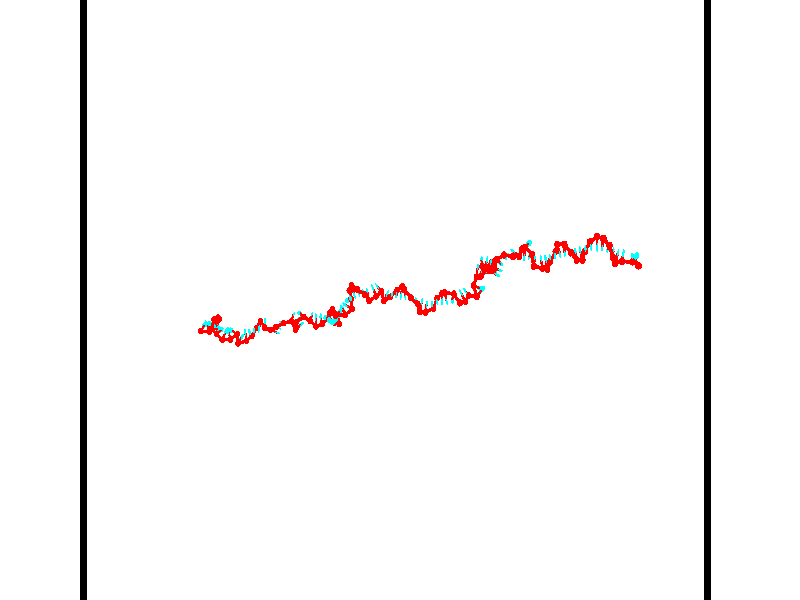 // switches for output
#declare DRAW_BASES = 1; // possible values are 0, 1; only relevant for DNA ribbons
#declare DRAW_BASES_TYPE = 3; // possible values are 1, 2, 3; only relevant for DNA ribbons
#declare DRAW_FOG = 0; // set to 1 to enable fog

#include "colors.inc"

#include "transforms.inc"
background { rgb <1, 1, 1>}

#default {
   normal{
       ripples 0.25
       frequency 0.20
       turbulence 0.2
       lambda 5
   }
	finish {
		phong 0.1
		phong_size 40.
	}
}

// original window dimensions: 1024x640


// camera settings

camera {
	sky <-0, 1, 0>
	up <-0, 1, 0>
	right 1.6 * <0.99995, 0, 0.00999983>
	location <54.4867, 55, 106.329>
	look_at <55, 55, 55.0001>
	direction <0.513302, 0, -51.3289>
	angle 67.0682
}


# declare cpy_camera_pos = <54.4867, 55, 106.329>;
# if (DRAW_FOG = 1)
fog {
	fog_type 2
	up vnormalize(cpy_camera_pos)
	color rgbt<1,1,1,0.3>
	distance 1e-5
	fog_alt 3e-3
	fog_offset 88
}
# end


// LIGHTS

# declare lum = 6;
global_settings {
	ambient_light rgb lum * <0.05, 0.05, 0.05>
	max_trace_level 15
}# declare cpy_direct_light_amount = 0.25;
light_source
{	1000 * <-0.98995, -1, 1.00995>,
	rgb lum * cpy_direct_light_amount
	parallel
}

light_source
{	1000 * <0.98995, 1, -1.00995>,
	rgb lum * cpy_direct_light_amount
	parallel
}

// strand 0

// nucleotide -1

// particle -1
sphere {
	<36.546608, 52.587326, 50.133663> 0.250000
	pigment { color rgbt <1,0,0,0> }
	no_shadow
}
cylinder {
	<36.654991, 52.848717, 49.850948>,  <36.720020, 53.005550, 49.681320>, 0.100000
	pigment { color rgbt <1,0,0,0> }
	no_shadow
}
cylinder {
	<36.654991, 52.848717, 49.850948>,  <36.546608, 52.587326, 50.133663>, 0.100000
	pigment { color rgbt <1,0,0,0> }
	no_shadow
}

// particle -1
sphere {
	<36.654991, 52.848717, 49.850948> 0.100000
	pigment { color rgbt <1,0,0,0> }
	no_shadow
}
sphere {
	0, 1
	scale<0.080000,0.200000,0.300000>
	matrix <0.820291, 0.227457, 0.524773,
		0.503690, -0.721964, -0.474409,
		0.270959, 0.653476, -0.706789,
		36.736279, 53.044758, 49.638912>
	pigment { color rgbt <0,1,1,0> }
	no_shadow
}
cylinder {
	<37.244648, 52.496746, 49.705624>,  <36.546608, 52.587326, 50.133663>, 0.130000
	pigment { color rgbt <1,0,0,0> }
	no_shadow
}

// nucleotide -1

// particle -1
sphere {
	<37.244648, 52.496746, 49.705624> 0.250000
	pigment { color rgbt <1,0,0,0> }
	no_shadow
}
cylinder {
	<37.115635, 52.863640, 49.799141>,  <37.038227, 53.083775, 49.855251>, 0.100000
	pigment { color rgbt <1,0,0,0> }
	no_shadow
}
cylinder {
	<37.115635, 52.863640, 49.799141>,  <37.244648, 52.496746, 49.705624>, 0.100000
	pigment { color rgbt <1,0,0,0> }
	no_shadow
}

// particle -1
sphere {
	<37.115635, 52.863640, 49.799141> 0.100000
	pigment { color rgbt <1,0,0,0> }
	no_shadow
}
sphere {
	0, 1
	scale<0.080000,0.200000,0.300000>
	matrix <0.845891, 0.168458, 0.506054,
		0.424786, 0.360979, -0.830212,
		-0.322531, 0.917233, 0.233790,
		37.018875, 53.138809, 49.869278>
	pigment { color rgbt <0,1,1,0> }
	no_shadow
}
cylinder {
	<37.793591, 53.042007, 49.508904>,  <37.244648, 52.496746, 49.705624>, 0.130000
	pigment { color rgbt <1,0,0,0> }
	no_shadow
}

// nucleotide -1

// particle -1
sphere {
	<37.793591, 53.042007, 49.508904> 0.250000
	pigment { color rgbt <1,0,0,0> }
	no_shadow
}
cylinder {
	<37.562832, 53.112694, 49.827892>,  <37.424377, 53.155106, 50.019287>, 0.100000
	pigment { color rgbt <1,0,0,0> }
	no_shadow
}
cylinder {
	<37.562832, 53.112694, 49.827892>,  <37.793591, 53.042007, 49.508904>, 0.100000
	pigment { color rgbt <1,0,0,0> }
	no_shadow
}

// particle -1
sphere {
	<37.562832, 53.112694, 49.827892> 0.100000
	pigment { color rgbt <1,0,0,0> }
	no_shadow
}
sphere {
	0, 1
	scale<0.080000,0.200000,0.300000>
	matrix <0.808161, -0.018257, 0.588678,
		0.118589, 0.984092, -0.132284,
		-0.576898, 0.176717, 0.797470,
		37.389763, 53.165710, 50.067135>
	pigment { color rgbt <0,1,1,0> }
	no_shadow
}
cylinder {
	<38.218552, 53.496670, 49.908981>,  <37.793591, 53.042007, 49.508904>, 0.130000
	pigment { color rgbt <1,0,0,0> }
	no_shadow
}

// nucleotide -1

// particle -1
sphere {
	<38.218552, 53.496670, 49.908981> 0.250000
	pigment { color rgbt <1,0,0,0> }
	no_shadow
}
cylinder {
	<37.950871, 53.330833, 50.155647>,  <37.790260, 53.231331, 50.303646>, 0.100000
	pigment { color rgbt <1,0,0,0> }
	no_shadow
}
cylinder {
	<37.950871, 53.330833, 50.155647>,  <38.218552, 53.496670, 49.908981>, 0.100000
	pigment { color rgbt <1,0,0,0> }
	no_shadow
}

// particle -1
sphere {
	<37.950871, 53.330833, 50.155647> 0.100000
	pigment { color rgbt <1,0,0,0> }
	no_shadow
}
sphere {
	0, 1
	scale<0.080000,0.200000,0.300000>
	matrix <0.742563, -0.404082, 0.534152,
		0.027728, 0.815371, 0.578274,
		-0.669202, -0.414594, 0.616669,
		37.750111, 53.206455, 50.340649>
	pigment { color rgbt <0,1,1,0> }
	no_shadow
}
cylinder {
	<38.270546, 53.664207, 50.582668>,  <38.218552, 53.496670, 49.908981>, 0.130000
	pigment { color rgbt <1,0,0,0> }
	no_shadow
}

// nucleotide -1

// particle -1
sphere {
	<38.270546, 53.664207, 50.582668> 0.250000
	pigment { color rgbt <1,0,0,0> }
	no_shadow
}
cylinder {
	<38.128979, 53.290165, 50.575478>,  <38.044037, 53.065739, 50.571163>, 0.100000
	pigment { color rgbt <1,0,0,0> }
	no_shadow
}
cylinder {
	<38.128979, 53.290165, 50.575478>,  <38.270546, 53.664207, 50.582668>, 0.100000
	pigment { color rgbt <1,0,0,0> }
	no_shadow
}

// particle -1
sphere {
	<38.128979, 53.290165, 50.575478> 0.100000
	pigment { color rgbt <1,0,0,0> }
	no_shadow
}
sphere {
	0, 1
	scale<0.080000,0.200000,0.300000>
	matrix <0.728398, -0.287642, 0.621851,
		-0.586667, 0.206988, 0.782929,
		-0.353918, -0.935103, -0.017981,
		38.022804, 53.009632, 50.570084>
	pigment { color rgbt <0,1,1,0> }
	no_shadow
}
cylinder {
	<38.129581, 53.509377, 51.277012>,  <38.270546, 53.664207, 50.582668>, 0.130000
	pigment { color rgbt <1,0,0,0> }
	no_shadow
}

// nucleotide -1

// particle -1
sphere {
	<38.129581, 53.509377, 51.277012> 0.250000
	pigment { color rgbt <1,0,0,0> }
	no_shadow
}
cylinder {
	<38.229420, 53.185638, 51.064346>,  <38.289322, 52.991394, 50.936749>, 0.100000
	pigment { color rgbt <1,0,0,0> }
	no_shadow
}
cylinder {
	<38.229420, 53.185638, 51.064346>,  <38.129581, 53.509377, 51.277012>, 0.100000
	pigment { color rgbt <1,0,0,0> }
	no_shadow
}

// particle -1
sphere {
	<38.229420, 53.185638, 51.064346> 0.100000
	pigment { color rgbt <1,0,0,0> }
	no_shadow
}
sphere {
	0, 1
	scale<0.080000,0.200000,0.300000>
	matrix <0.589859, -0.308353, 0.746314,
		-0.767965, -0.499880, 0.400437,
		0.249592, -0.809344, -0.531663,
		38.304298, 52.942837, 50.904846>
	pigment { color rgbt <0,1,1,0> }
	no_shadow
}
cylinder {
	<38.011383, 52.809643, 51.745361>,  <38.129581, 53.509377, 51.277012>, 0.130000
	pigment { color rgbt <1,0,0,0> }
	no_shadow
}

// nucleotide -1

// particle -1
sphere {
	<38.011383, 52.809643, 51.745361> 0.250000
	pigment { color rgbt <1,0,0,0> }
	no_shadow
}
cylinder {
	<38.295040, 52.815628, 51.463402>,  <38.465237, 52.819218, 51.294224>, 0.100000
	pigment { color rgbt <1,0,0,0> }
	no_shadow
}
cylinder {
	<38.295040, 52.815628, 51.463402>,  <38.011383, 52.809643, 51.745361>, 0.100000
	pigment { color rgbt <1,0,0,0> }
	no_shadow
}

// particle -1
sphere {
	<38.295040, 52.815628, 51.463402> 0.100000
	pigment { color rgbt <1,0,0,0> }
	no_shadow
}
sphere {
	0, 1
	scale<0.080000,0.200000,0.300000>
	matrix <0.705060, -0.016772, 0.708950,
		-0.001210, -0.999748, -0.022448,
		0.709147, 0.014969, -0.704902,
		38.507786, 52.820118, 51.251930>
	pigment { color rgbt <0,1,1,0> }
	no_shadow
}
cylinder {
	<38.585094, 52.473225, 52.075043>,  <38.011383, 52.809643, 51.745361>, 0.130000
	pigment { color rgbt <1,0,0,0> }
	no_shadow
}

// nucleotide -1

// particle -1
sphere {
	<38.585094, 52.473225, 52.075043> 0.250000
	pigment { color rgbt <1,0,0,0> }
	no_shadow
}
cylinder {
	<38.737247, 52.627899, 51.738998>,  <38.828537, 52.720703, 51.537373>, 0.100000
	pigment { color rgbt <1,0,0,0> }
	no_shadow
}
cylinder {
	<38.737247, 52.627899, 51.738998>,  <38.585094, 52.473225, 52.075043>, 0.100000
	pigment { color rgbt <1,0,0,0> }
	no_shadow
}

// particle -1
sphere {
	<38.737247, 52.627899, 51.738998> 0.100000
	pigment { color rgbt <1,0,0,0> }
	no_shadow
}
sphere {
	0, 1
	scale<0.080000,0.200000,0.300000>
	matrix <0.924781, -0.149567, 0.349871,
		0.009639, -0.910000, -0.414496,
		0.380378, 0.386690, -0.840109,
		38.851360, 52.743908, 51.486965>
	pigment { color rgbt <0,1,1,0> }
	no_shadow
}
cylinder {
	<38.958290, 51.999893, 51.589516>,  <38.585094, 52.473225, 52.075043>, 0.130000
	pigment { color rgbt <1,0,0,0> }
	no_shadow
}

// nucleotide -1

// particle -1
sphere {
	<38.958290, 51.999893, 51.589516> 0.250000
	pigment { color rgbt <1,0,0,0> }
	no_shadow
}
cylinder {
	<39.129536, 52.356178, 51.528404>,  <39.232285, 52.569950, 51.491737>, 0.100000
	pigment { color rgbt <1,0,0,0> }
	no_shadow
}
cylinder {
	<39.129536, 52.356178, 51.528404>,  <38.958290, 51.999893, 51.589516>, 0.100000
	pigment { color rgbt <1,0,0,0> }
	no_shadow
}

// particle -1
sphere {
	<39.129536, 52.356178, 51.528404> 0.100000
	pigment { color rgbt <1,0,0,0> }
	no_shadow
}
sphere {
	0, 1
	scale<0.080000,0.200000,0.300000>
	matrix <0.836298, -0.326399, 0.440533,
		0.342523, -0.316367, -0.884641,
		0.428116, 0.890716, -0.152778,
		39.257969, 52.623394, 51.482571>
	pigment { color rgbt <0,1,1,0> }
	no_shadow
}
cylinder {
	<39.693737, 52.011955, 51.559261>,  <38.958290, 51.999893, 51.589516>, 0.130000
	pigment { color rgbt <1,0,0,0> }
	no_shadow
}

// nucleotide -1

// particle -1
sphere {
	<39.693737, 52.011955, 51.559261> 0.250000
	pigment { color rgbt <1,0,0,0> }
	no_shadow
}
cylinder {
	<39.616802, 52.387482, 51.673553>,  <39.570641, 52.612797, 51.742126>, 0.100000
	pigment { color rgbt <1,0,0,0> }
	no_shadow
}
cylinder {
	<39.616802, 52.387482, 51.673553>,  <39.693737, 52.011955, 51.559261>, 0.100000
	pigment { color rgbt <1,0,0,0> }
	no_shadow
}

// particle -1
sphere {
	<39.616802, 52.387482, 51.673553> 0.100000
	pigment { color rgbt <1,0,0,0> }
	no_shadow
}
sphere {
	0, 1
	scale<0.080000,0.200000,0.300000>
	matrix <0.876784, 0.033627, 0.479707,
		0.440746, 0.342785, -0.829603,
		-0.192334, 0.938812, 0.285728,
		39.559101, 52.669125, 51.759274>
	pigment { color rgbt <0,1,1,0> }
	no_shadow
}
cylinder {
	<40.298664, 52.419868, 51.532909>,  <39.693737, 52.011955, 51.559261>, 0.130000
	pigment { color rgbt <1,0,0,0> }
	no_shadow
}

// nucleotide -1

// particle -1
sphere {
	<40.298664, 52.419868, 51.532909> 0.250000
	pigment { color rgbt <1,0,0,0> }
	no_shadow
}
cylinder {
	<40.058472, 52.598549, 51.798203>,  <39.914356, 52.705757, 51.957378>, 0.100000
	pigment { color rgbt <1,0,0,0> }
	no_shadow
}
cylinder {
	<40.058472, 52.598549, 51.798203>,  <40.298664, 52.419868, 51.532909>, 0.100000
	pigment { color rgbt <1,0,0,0> }
	no_shadow
}

// particle -1
sphere {
	<40.058472, 52.598549, 51.798203> 0.100000
	pigment { color rgbt <1,0,0,0> }
	no_shadow
}
sphere {
	0, 1
	scale<0.080000,0.200000,0.300000>
	matrix <0.787581, 0.186893, 0.587186,
		0.138340, 0.874948, -0.464035,
		-0.600482, 0.446697, 0.663237,
		39.878326, 52.732559, 51.997173>
	pigment { color rgbt <0,1,1,0> }
	no_shadow
}
cylinder {
	<40.331425, 51.702896, 51.421276>,  <40.298664, 52.419868, 51.532909>, 0.130000
	pigment { color rgbt <1,0,0,0> }
	no_shadow
}

// nucleotide -1

// particle -1
sphere {
	<40.331425, 51.702896, 51.421276> 0.250000
	pigment { color rgbt <1,0,0,0> }
	no_shadow
}
cylinder {
	<40.464478, 51.972843, 51.157791>,  <40.544312, 52.134811, 50.999699>, 0.100000
	pigment { color rgbt <1,0,0,0> }
	no_shadow
}
cylinder {
	<40.464478, 51.972843, 51.157791>,  <40.331425, 51.702896, 51.421276>, 0.100000
	pigment { color rgbt <1,0,0,0> }
	no_shadow
}

// particle -1
sphere {
	<40.464478, 51.972843, 51.157791> 0.100000
	pigment { color rgbt <1,0,0,0> }
	no_shadow
}
sphere {
	0, 1
	scale<0.080000,0.200000,0.300000>
	matrix <-0.318148, 0.737844, 0.595288,
		0.887770, 0.011554, 0.460142,
		0.332636, 0.674872, -0.658711,
		40.564270, 52.175304, 50.960178>
	pigment { color rgbt <0,1,1,0> }
	no_shadow
}
cylinder {
	<41.086323, 51.901211, 51.321678>,  <40.331425, 51.702896, 51.421276>, 0.130000
	pigment { color rgbt <1,0,0,0> }
	no_shadow
}

// nucleotide -1

// particle -1
sphere {
	<41.086323, 51.901211, 51.321678> 0.250000
	pigment { color rgbt <1,0,0,0> }
	no_shadow
}
cylinder {
	<41.044064, 52.280041, 51.442928>,  <41.018707, 52.507339, 51.515678>, 0.100000
	pigment { color rgbt <1,0,0,0> }
	no_shadow
}
cylinder {
	<41.044064, 52.280041, 51.442928>,  <41.086323, 51.901211, 51.321678>, 0.100000
	pigment { color rgbt <1,0,0,0> }
	no_shadow
}

// particle -1
sphere {
	<41.044064, 52.280041, 51.442928> 0.100000
	pigment { color rgbt <1,0,0,0> }
	no_shadow
}
sphere {
	0, 1
	scale<0.080000,0.200000,0.300000>
	matrix <0.994401, 0.101301, 0.030092,
		-0.002208, 0.304612, -0.952474,
		-0.105653, 0.947074, 0.303130,
		41.012367, 52.564163, 51.533867>
	pigment { color rgbt <0,1,1,0> }
	no_shadow
}
cylinder {
	<41.474464, 52.248413, 50.889729>,  <41.086323, 51.901211, 51.321678>, 0.130000
	pigment { color rgbt <1,0,0,0> }
	no_shadow
}

// nucleotide -1

// particle -1
sphere {
	<41.474464, 52.248413, 50.889729> 0.250000
	pigment { color rgbt <1,0,0,0> }
	no_shadow
}
cylinder {
	<41.428135, 52.443966, 51.235580>,  <41.400337, 52.561298, 51.443092>, 0.100000
	pigment { color rgbt <1,0,0,0> }
	no_shadow
}
cylinder {
	<41.428135, 52.443966, 51.235580>,  <41.474464, 52.248413, 50.889729>, 0.100000
	pigment { color rgbt <1,0,0,0> }
	no_shadow
}

// particle -1
sphere {
	<41.428135, 52.443966, 51.235580> 0.100000
	pigment { color rgbt <1,0,0,0> }
	no_shadow
}
sphere {
	0, 1
	scale<0.080000,0.200000,0.300000>
	matrix <0.990748, 0.118853, 0.065515,
		-0.070734, 0.864215, -0.498126,
		-0.115822, 0.488884, 0.864626,
		41.393387, 52.590630, 51.494968>
	pigment { color rgbt <0,1,1,0> }
	no_shadow
}
cylinder {
	<41.908474, 52.878159, 50.924423>,  <41.474464, 52.248413, 50.889729>, 0.130000
	pigment { color rgbt <1,0,0,0> }
	no_shadow
}

// nucleotide -1

// particle -1
sphere {
	<41.908474, 52.878159, 50.924423> 0.250000
	pigment { color rgbt <1,0,0,0> }
	no_shadow
}
cylinder {
	<41.867382, 52.776474, 51.309093>,  <41.842728, 52.715462, 51.539894>, 0.100000
	pigment { color rgbt <1,0,0,0> }
	no_shadow
}
cylinder {
	<41.867382, 52.776474, 51.309093>,  <41.908474, 52.878159, 50.924423>, 0.100000
	pigment { color rgbt <1,0,0,0> }
	no_shadow
}

// particle -1
sphere {
	<41.867382, 52.776474, 51.309093> 0.100000
	pigment { color rgbt <1,0,0,0> }
	no_shadow
}
sphere {
	0, 1
	scale<0.080000,0.200000,0.300000>
	matrix <0.991056, 0.056626, 0.120841,
		-0.085174, 0.965490, 0.246119,
		-0.102734, -0.254210, 0.961677,
		41.836563, 52.700211, 51.597595>
	pigment { color rgbt <0,1,1,0> }
	no_shadow
}
cylinder {
	<42.325329, 53.411171, 51.194626>,  <41.908474, 52.878159, 50.924423>, 0.130000
	pigment { color rgbt <1,0,0,0> }
	no_shadow
}

// nucleotide -1

// particle -1
sphere {
	<42.325329, 53.411171, 51.194626> 0.250000
	pigment { color rgbt <1,0,0,0> }
	no_shadow
}
cylinder {
	<42.293884, 53.076347, 51.411201>,  <42.275017, 52.875454, 51.541149>, 0.100000
	pigment { color rgbt <1,0,0,0> }
	no_shadow
}
cylinder {
	<42.293884, 53.076347, 51.411201>,  <42.325329, 53.411171, 51.194626>, 0.100000
	pigment { color rgbt <1,0,0,0> }
	no_shadow
}

// particle -1
sphere {
	<42.293884, 53.076347, 51.411201> 0.100000
	pigment { color rgbt <1,0,0,0> }
	no_shadow
}
sphere {
	0, 1
	scale<0.080000,0.200000,0.300000>
	matrix <0.995493, -0.094817, -0.002058,
		0.053061, 0.538840, 0.840735,
		-0.078607, -0.837055, 0.541443,
		42.270302, 52.825230, 51.573635>
	pigment { color rgbt <0,1,1,0> }
	no_shadow
}
cylinder {
	<42.798882, 52.878719, 51.513123>,  <42.325329, 53.411171, 51.194626>, 0.130000
	pigment { color rgbt <1,0,0,0> }
	no_shadow
}

// nucleotide -1

// particle -1
sphere {
	<42.798882, 52.878719, 51.513123> 0.250000
	pigment { color rgbt <1,0,0,0> }
	no_shadow
}
cylinder {
	<42.847618, 53.196144, 51.751587>,  <42.876862, 53.386600, 51.894665>, 0.100000
	pigment { color rgbt <1,0,0,0> }
	no_shadow
}
cylinder {
	<42.847618, 53.196144, 51.751587>,  <42.798882, 52.878719, 51.513123>, 0.100000
	pigment { color rgbt <1,0,0,0> }
	no_shadow
}

// particle -1
sphere {
	<42.847618, 53.196144, 51.751587> 0.100000
	pigment { color rgbt <1,0,0,0> }
	no_shadow
}
sphere {
	0, 1
	scale<0.080000,0.200000,0.300000>
	matrix <-0.985327, 0.024376, 0.168927,
		0.119522, -0.607997, 0.784891,
		0.121840, 0.793565, 0.596162,
		42.884171, 53.434212, 51.930435>
	pigment { color rgbt <0,1,1,0> }
	no_shadow
}
cylinder {
	<43.190079, 52.722061, 50.939110>,  <42.798882, 52.878719, 51.513123>, 0.130000
	pigment { color rgbt <1,0,0,0> }
	no_shadow
}

// nucleotide -1

// particle -1
sphere {
	<43.190079, 52.722061, 50.939110> 0.250000
	pigment { color rgbt <1,0,0,0> }
	no_shadow
}
cylinder {
	<43.503880, 52.587517, 50.730721>,  <43.692162, 52.506790, 50.605686>, 0.100000
	pigment { color rgbt <1,0,0,0> }
	no_shadow
}
cylinder {
	<43.503880, 52.587517, 50.730721>,  <43.190079, 52.722061, 50.939110>, 0.100000
	pigment { color rgbt <1,0,0,0> }
	no_shadow
}

// particle -1
sphere {
	<43.503880, 52.587517, 50.730721> 0.100000
	pigment { color rgbt <1,0,0,0> }
	no_shadow
}
sphere {
	0, 1
	scale<0.080000,0.200000,0.300000>
	matrix <0.404243, 0.914468, 0.018319,
		0.470254, -0.224972, 0.853375,
		0.784506, -0.336356, -0.520975,
		43.739231, 52.486610, 50.574429>
	pigment { color rgbt <0,1,1,0> }
	no_shadow
}
cylinder {
	<43.740852, 52.945354, 51.315739>,  <43.190079, 52.722061, 50.939110>, 0.130000
	pigment { color rgbt <1,0,0,0> }
	no_shadow
}

// nucleotide -1

// particle -1
sphere {
	<43.740852, 52.945354, 51.315739> 0.250000
	pigment { color rgbt <1,0,0,0> }
	no_shadow
}
cylinder {
	<43.842091, 52.881741, 50.934029>,  <43.902836, 52.843571, 50.705002>, 0.100000
	pigment { color rgbt <1,0,0,0> }
	no_shadow
}
cylinder {
	<43.842091, 52.881741, 50.934029>,  <43.740852, 52.945354, 51.315739>, 0.100000
	pigment { color rgbt <1,0,0,0> }
	no_shadow
}

// particle -1
sphere {
	<43.842091, 52.881741, 50.934029> 0.100000
	pigment { color rgbt <1,0,0,0> }
	no_shadow
}
sphere {
	0, 1
	scale<0.080000,0.200000,0.300000>
	matrix <0.294472, 0.952255, -0.080598,
		0.921535, -0.260610, 0.287846,
		0.253099, -0.159037, -0.954279,
		43.918018, 52.834030, 50.647743>
	pigment { color rgbt <0,1,1,0> }
	no_shadow
}
cylinder {
	<44.438843, 53.245586, 51.209114>,  <43.740852, 52.945354, 51.315739>, 0.130000
	pigment { color rgbt <1,0,0,0> }
	no_shadow
}

// nucleotide -1

// particle -1
sphere {
	<44.438843, 53.245586, 51.209114> 0.250000
	pigment { color rgbt <1,0,0,0> }
	no_shadow
}
cylinder {
	<44.252186, 53.278145, 50.856834>,  <44.140194, 53.297680, 50.645466>, 0.100000
	pigment { color rgbt <1,0,0,0> }
	no_shadow
}
cylinder {
	<44.252186, 53.278145, 50.856834>,  <44.438843, 53.245586, 51.209114>, 0.100000
	pigment { color rgbt <1,0,0,0> }
	no_shadow
}

// particle -1
sphere {
	<44.252186, 53.278145, 50.856834> 0.100000
	pigment { color rgbt <1,0,0,0> }
	no_shadow
}
sphere {
	0, 1
	scale<0.080000,0.200000,0.300000>
	matrix <0.236001, 0.971112, -0.035295,
		0.852379, -0.224315, -0.472368,
		-0.466639, 0.081394, -0.880694,
		44.112194, 53.302563, 50.592625>
	pigment { color rgbt <0,1,1,0> }
	no_shadow
}
cylinder {
	<45.200325, 53.409233, 51.629166>,  <44.438843, 53.245586, 51.209114>, 0.130000
	pigment { color rgbt <1,0,0,0> }
	no_shadow
}

// nucleotide -1

// particle -1
sphere {
	<45.200325, 53.409233, 51.629166> 0.250000
	pigment { color rgbt <1,0,0,0> }
	no_shadow
}
cylinder {
	<45.272655, 53.686798, 51.350372>,  <45.316055, 53.853336, 51.183094>, 0.100000
	pigment { color rgbt <1,0,0,0> }
	no_shadow
}
cylinder {
	<45.272655, 53.686798, 51.350372>,  <45.200325, 53.409233, 51.629166>, 0.100000
	pigment { color rgbt <1,0,0,0> }
	no_shadow
}

// particle -1
sphere {
	<45.272655, 53.686798, 51.350372> 0.100000
	pigment { color rgbt <1,0,0,0> }
	no_shadow
}
sphere {
	0, 1
	scale<0.080000,0.200000,0.300000>
	matrix <-0.750727, 0.555206, 0.357987,
		0.635383, 0.458514, 0.621332,
		0.180825, 0.693910, -0.696987,
		45.326904, 53.894970, 51.141277>
	pigment { color rgbt <0,1,1,0> }
	no_shadow
}
cylinder {
	<45.645706, 52.760281, 51.933243>,  <45.200325, 53.409233, 51.629166>, 0.130000
	pigment { color rgbt <1,0,0,0> }
	no_shadow
}

// nucleotide -1

// particle -1
sphere {
	<45.645706, 52.760281, 51.933243> 0.250000
	pigment { color rgbt <1,0,0,0> }
	no_shadow
}
cylinder {
	<45.881622, 52.983486, 51.699745>,  <46.023174, 53.117409, 51.559647>, 0.100000
	pigment { color rgbt <1,0,0,0> }
	no_shadow
}
cylinder {
	<45.881622, 52.983486, 51.699745>,  <45.645706, 52.760281, 51.933243>, 0.100000
	pigment { color rgbt <1,0,0,0> }
	no_shadow
}

// particle -1
sphere {
	<45.881622, 52.983486, 51.699745> 0.100000
	pigment { color rgbt <1,0,0,0> }
	no_shadow
}
sphere {
	0, 1
	scale<0.080000,0.200000,0.300000>
	matrix <-0.304266, 0.823141, 0.479439,
		0.748041, -0.105156, 0.655268,
		0.589793, 0.558016, -0.583748,
		46.058559, 53.150890, 51.524620>
	pigment { color rgbt <0,1,1,0> }
	no_shadow
}
cylinder {
	<45.785706, 53.370689, 52.331425>,  <45.645706, 52.760281, 51.933243>, 0.130000
	pigment { color rgbt <1,0,0,0> }
	no_shadow
}

// nucleotide -1

// particle -1
sphere {
	<45.785706, 53.370689, 52.331425> 0.250000
	pigment { color rgbt <1,0,0,0> }
	no_shadow
}
cylinder {
	<45.885311, 53.515102, 51.971947>,  <45.945076, 53.601749, 51.756260>, 0.100000
	pigment { color rgbt <1,0,0,0> }
	no_shadow
}
cylinder {
	<45.885311, 53.515102, 51.971947>,  <45.785706, 53.370689, 52.331425>, 0.100000
	pigment { color rgbt <1,0,0,0> }
	no_shadow
}

// particle -1
sphere {
	<45.885311, 53.515102, 51.971947> 0.100000
	pigment { color rgbt <1,0,0,0> }
	no_shadow
}
sphere {
	0, 1
	scale<0.080000,0.200000,0.300000>
	matrix <0.065646, 0.919497, 0.387578,
		0.966273, -0.155508, 0.205267,
		0.249013, 0.361031, -0.898693,
		45.960014, 53.623413, 51.702339>
	pigment { color rgbt <0,1,1,0> }
	no_shadow
}
cylinder {
	<46.448425, 53.740025, 52.370388>,  <45.785706, 53.370689, 52.331425>, 0.130000
	pigment { color rgbt <1,0,0,0> }
	no_shadow
}

// nucleotide -1

// particle -1
sphere {
	<46.448425, 53.740025, 52.370388> 0.250000
	pigment { color rgbt <1,0,0,0> }
	no_shadow
}
cylinder {
	<46.199261, 53.888718, 52.095055>,  <46.049763, 53.977932, 51.929855>, 0.100000
	pigment { color rgbt <1,0,0,0> }
	no_shadow
}
cylinder {
	<46.199261, 53.888718, 52.095055>,  <46.448425, 53.740025, 52.370388>, 0.100000
	pigment { color rgbt <1,0,0,0> }
	no_shadow
}

// particle -1
sphere {
	<46.199261, 53.888718, 52.095055> 0.100000
	pigment { color rgbt <1,0,0,0> }
	no_shadow
}
sphere {
	0, 1
	scale<0.080000,0.200000,0.300000>
	matrix <-0.111882, 0.828510, 0.548683,
		0.774252, 0.418792, -0.474497,
		-0.622910, 0.371731, -0.688331,
		46.012386, 54.000237, 51.888554>
	pigment { color rgbt <0,1,1,0> }
	no_shadow
}
cylinder {
	<47.053898, 53.467777, 52.753441>,  <46.448425, 53.740025, 52.370388>, 0.130000
	pigment { color rgbt <1,0,0,0> }
	no_shadow
}

// nucleotide -1

// particle -1
sphere {
	<47.053898, 53.467777, 52.753441> 0.250000
	pigment { color rgbt <1,0,0,0> }
	no_shadow
}
cylinder {
	<47.100601, 53.689610, 52.423882>,  <47.128624, 53.822708, 52.226147>, 0.100000
	pigment { color rgbt <1,0,0,0> }
	no_shadow
}
cylinder {
	<47.100601, 53.689610, 52.423882>,  <47.053898, 53.467777, 52.753441>, 0.100000
	pigment { color rgbt <1,0,0,0> }
	no_shadow
}

// particle -1
sphere {
	<47.100601, 53.689610, 52.423882> 0.100000
	pigment { color rgbt <1,0,0,0> }
	no_shadow
}
sphere {
	0, 1
	scale<0.080000,0.200000,0.300000>
	matrix <0.991688, -0.019933, 0.127116,
		0.054073, -0.831893, -0.552295,
		0.116756, 0.554577, -0.823901,
		47.135628, 53.855984, 52.176712>
	pigment { color rgbt <0,1,1,0> }
	no_shadow
}
cylinder {
	<47.521175, 53.033314, 52.409599>,  <47.053898, 53.467777, 52.753441>, 0.130000
	pigment { color rgbt <1,0,0,0> }
	no_shadow
}

// nucleotide -1

// particle -1
sphere {
	<47.521175, 53.033314, 52.409599> 0.250000
	pigment { color rgbt <1,0,0,0> }
	no_shadow
}
cylinder {
	<47.515572, 53.433125, 52.398643>,  <47.512211, 53.673012, 52.392071>, 0.100000
	pigment { color rgbt <1,0,0,0> }
	no_shadow
}
cylinder {
	<47.515572, 53.433125, 52.398643>,  <47.521175, 53.033314, 52.409599>, 0.100000
	pigment { color rgbt <1,0,0,0> }
	no_shadow
}

// particle -1
sphere {
	<47.515572, 53.433125, 52.398643> 0.100000
	pigment { color rgbt <1,0,0,0> }
	no_shadow
}
sphere {
	0, 1
	scale<0.080000,0.200000,0.300000>
	matrix <0.967568, 0.020457, 0.251782,
		0.252223, -0.022973, -0.967397,
		-0.014006, 0.999527, -0.027387,
		47.511372, 53.732983, 52.390427>
	pigment { color rgbt <0,1,1,0> }
	no_shadow
}
cylinder {
	<48.008919, 53.189518, 51.963291>,  <47.521175, 53.033314, 52.409599>, 0.130000
	pigment { color rgbt <1,0,0,0> }
	no_shadow
}

// nucleotide -1

// particle -1
sphere {
	<48.008919, 53.189518, 51.963291> 0.250000
	pigment { color rgbt <1,0,0,0> }
	no_shadow
}
cylinder {
	<47.978786, 53.504623, 52.207832>,  <47.960705, 53.693687, 52.354557>, 0.100000
	pigment { color rgbt <1,0,0,0> }
	no_shadow
}
cylinder {
	<47.978786, 53.504623, 52.207832>,  <48.008919, 53.189518, 51.963291>, 0.100000
	pigment { color rgbt <1,0,0,0> }
	no_shadow
}

// particle -1
sphere {
	<47.978786, 53.504623, 52.207832> 0.100000
	pigment { color rgbt <1,0,0,0> }
	no_shadow
}
sphere {
	0, 1
	scale<0.080000,0.200000,0.300000>
	matrix <0.939474, -0.149432, 0.308317,
		0.334236, 0.597578, -0.728825,
		-0.075334, 0.787763, 0.611354,
		47.956188, 53.740952, 52.391239>
	pigment { color rgbt <0,1,1,0> }
	no_shadow
}
cylinder {
	<48.556664, 53.670952, 51.803238>,  <48.008919, 53.189518, 51.963291>, 0.130000
	pigment { color rgbt <1,0,0,0> }
	no_shadow
}

// nucleotide -1

// particle -1
sphere {
	<48.556664, 53.670952, 51.803238> 0.250000
	pigment { color rgbt <1,0,0,0> }
	no_shadow
}
cylinder {
	<48.440319, 53.695572, 52.185150>,  <48.370514, 53.710346, 52.414299>, 0.100000
	pigment { color rgbt <1,0,0,0> }
	no_shadow
}
cylinder {
	<48.440319, 53.695572, 52.185150>,  <48.556664, 53.670952, 51.803238>, 0.100000
	pigment { color rgbt <1,0,0,0> }
	no_shadow
}

// particle -1
sphere {
	<48.440319, 53.695572, 52.185150> 0.100000
	pigment { color rgbt <1,0,0,0> }
	no_shadow
}
sphere {
	0, 1
	scale<0.080000,0.200000,0.300000>
	matrix <0.906706, -0.300834, 0.295607,
		0.305427, 0.951688, 0.031688,
		-0.290858, 0.061554, 0.954784,
		48.353062, 53.714039, 52.471584>
	pigment { color rgbt <0,1,1,0> }
	no_shadow
}
cylinder {
	<49.129383, 53.295143, 52.076996>,  <48.556664, 53.670952, 51.803238>, 0.130000
	pigment { color rgbt <1,0,0,0> }
	no_shadow
}

// nucleotide -1

// particle -1
sphere {
	<49.129383, 53.295143, 52.076996> 0.250000
	pigment { color rgbt <1,0,0,0> }
	no_shadow
}
cylinder {
	<48.898159, 53.418755, 52.379082>,  <48.759426, 53.492920, 52.560333>, 0.100000
	pigment { color rgbt <1,0,0,0> }
	no_shadow
}
cylinder {
	<48.898159, 53.418755, 52.379082>,  <49.129383, 53.295143, 52.076996>, 0.100000
	pigment { color rgbt <1,0,0,0> }
	no_shadow
}

// particle -1
sphere {
	<48.898159, 53.418755, 52.379082> 0.100000
	pigment { color rgbt <1,0,0,0> }
	no_shadow
}
sphere {
	0, 1
	scale<0.080000,0.200000,0.300000>
	matrix <0.728730, -0.220929, 0.648184,
		0.367157, 0.925036, -0.097489,
		-0.578056, 0.309029, 0.755217,
		48.724743, 53.511463, 52.605648>
	pigment { color rgbt <0,1,1,0> }
	no_shadow
}
cylinder {
	<49.609615, 53.212227, 52.602013>,  <49.129383, 53.295143, 52.076996>, 0.130000
	pigment { color rgbt <1,0,0,0> }
	no_shadow
}

// nucleotide -1

// particle -1
sphere {
	<49.609615, 53.212227, 52.602013> 0.250000
	pigment { color rgbt <1,0,0,0> }
	no_shadow
}
cylinder {
	<49.264427, 53.304298, 52.781921>,  <49.057312, 53.359543, 52.889866>, 0.100000
	pigment { color rgbt <1,0,0,0> }
	no_shadow
}
cylinder {
	<49.264427, 53.304298, 52.781921>,  <49.609615, 53.212227, 52.602013>, 0.100000
	pigment { color rgbt <1,0,0,0> }
	no_shadow
}

// particle -1
sphere {
	<49.264427, 53.304298, 52.781921> 0.100000
	pigment { color rgbt <1,0,0,0> }
	no_shadow
}
sphere {
	0, 1
	scale<0.080000,0.200000,0.300000>
	matrix <0.460556, -0.007698, 0.887597,
		0.207768, 0.973118, -0.099367,
		-0.862972, 0.230179, 0.449775,
		49.005535, 53.373352, 52.916855>
	pigment { color rgbt <0,1,1,0> }
	no_shadow
}
cylinder {
	<49.493500, 53.958492, 52.837116>,  <49.609615, 53.212227, 52.602013>, 0.130000
	pigment { color rgbt <1,0,0,0> }
	no_shadow
}

// nucleotide -1

// particle -1
sphere {
	<49.493500, 53.958492, 52.837116> 0.250000
	pigment { color rgbt <1,0,0,0> }
	no_shadow
}
cylinder {
	<49.321053, 53.676010, 53.061764>,  <49.217583, 53.506523, 53.196552>, 0.100000
	pigment { color rgbt <1,0,0,0> }
	no_shadow
}
cylinder {
	<49.321053, 53.676010, 53.061764>,  <49.493500, 53.958492, 52.837116>, 0.100000
	pigment { color rgbt <1,0,0,0> }
	no_shadow
}

// particle -1
sphere {
	<49.321053, 53.676010, 53.061764> 0.100000
	pigment { color rgbt <1,0,0,0> }
	no_shadow
}
sphere {
	0, 1
	scale<0.080000,0.200000,0.300000>
	matrix <0.575215, 0.264440, 0.774080,
		-0.695171, 0.656771, 0.292213,
		-0.431120, -0.706204, 0.561615,
		49.191715, 53.464149, 53.230247>
	pigment { color rgbt <0,1,1,0> }
	no_shadow
}
cylinder {
	<49.093185, 54.325962, 53.420322>,  <49.493500, 53.958492, 52.837116>, 0.130000
	pigment { color rgbt <1,0,0,0> }
	no_shadow
}

// nucleotide -1

// particle -1
sphere {
	<49.093185, 54.325962, 53.420322> 0.250000
	pigment { color rgbt <1,0,0,0> }
	no_shadow
}
cylinder {
	<49.259838, 53.967644, 53.482239>,  <49.359829, 53.752651, 53.519386>, 0.100000
	pigment { color rgbt <1,0,0,0> }
	no_shadow
}
cylinder {
	<49.259838, 53.967644, 53.482239>,  <49.093185, 54.325962, 53.420322>, 0.100000
	pigment { color rgbt <1,0,0,0> }
	no_shadow
}

// particle -1
sphere {
	<49.259838, 53.967644, 53.482239> 0.100000
	pigment { color rgbt <1,0,0,0> }
	no_shadow
}
sphere {
	0, 1
	scale<0.080000,0.200000,0.300000>
	matrix <0.572046, 0.390676, 0.721204,
		-0.706527, -0.211931, 0.675207,
		0.416633, -0.895800, 0.154788,
		49.384827, 53.698902, 53.528675>
	pigment { color rgbt <0,1,1,0> }
	no_shadow
}
cylinder {
	<48.955582, 54.072460, 54.109200>,  <49.093185, 54.325962, 53.420322>, 0.130000
	pigment { color rgbt <1,0,0,0> }
	no_shadow
}

// nucleotide -1

// particle -1
sphere {
	<48.955582, 54.072460, 54.109200> 0.250000
	pigment { color rgbt <1,0,0,0> }
	no_shadow
}
cylinder {
	<49.302326, 53.948090, 53.953308>,  <49.510372, 53.873466, 53.859776>, 0.100000
	pigment { color rgbt <1,0,0,0> }
	no_shadow
}
cylinder {
	<49.302326, 53.948090, 53.953308>,  <48.955582, 54.072460, 54.109200>, 0.100000
	pigment { color rgbt <1,0,0,0> }
	no_shadow
}

// particle -1
sphere {
	<49.302326, 53.948090, 53.953308> 0.100000
	pigment { color rgbt <1,0,0,0> }
	no_shadow
}
sphere {
	0, 1
	scale<0.080000,0.200000,0.300000>
	matrix <0.497671, 0.493087, 0.713575,
		-0.029699, -0.812522, 0.582174,
		0.866857, -0.310923, -0.389724,
		49.562382, 53.854813, 53.836391>
	pigment { color rgbt <0,1,1,0> }
	no_shadow
}
cylinder {
	<49.503273, 53.899033, 54.541893>,  <48.955582, 54.072460, 54.109200>, 0.130000
	pigment { color rgbt <1,0,0,0> }
	no_shadow
}

// nucleotide -1

// particle -1
sphere {
	<49.503273, 53.899033, 54.541893> 0.250000
	pigment { color rgbt <1,0,0,0> }
	no_shadow
}
cylinder {
	<49.673431, 54.037579, 54.207451>,  <49.775528, 54.120708, 54.006786>, 0.100000
	pigment { color rgbt <1,0,0,0> }
	no_shadow
}
cylinder {
	<49.673431, 54.037579, 54.207451>,  <49.503273, 53.899033, 54.541893>, 0.100000
	pigment { color rgbt <1,0,0,0> }
	no_shadow
}

// particle -1
sphere {
	<49.673431, 54.037579, 54.207451> 0.100000
	pigment { color rgbt <1,0,0,0> }
	no_shadow
}
sphere {
	0, 1
	scale<0.080000,0.200000,0.300000>
	matrix <0.531997, 0.651679, 0.540642,
		0.732131, -0.674791, 0.092956,
		0.425398, 0.346369, -0.836101,
		49.801052, 54.141491, 53.956619>
	pigment { color rgbt <0,1,1,0> }
	no_shadow
}
cylinder {
	<50.321060, 53.940750, 54.613365>,  <49.503273, 53.899033, 54.541893>, 0.130000
	pigment { color rgbt <1,0,0,0> }
	no_shadow
}

// nucleotide -1

// particle -1
sphere {
	<50.321060, 53.940750, 54.613365> 0.250000
	pigment { color rgbt <1,0,0,0> }
	no_shadow
}
cylinder {
	<50.153889, 54.208031, 54.367161>,  <50.053585, 54.368397, 54.219440>, 0.100000
	pigment { color rgbt <1,0,0,0> }
	no_shadow
}
cylinder {
	<50.153889, 54.208031, 54.367161>,  <50.321060, 53.940750, 54.613365>, 0.100000
	pigment { color rgbt <1,0,0,0> }
	no_shadow
}

// particle -1
sphere {
	<50.153889, 54.208031, 54.367161> 0.100000
	pigment { color rgbt <1,0,0,0> }
	no_shadow
}
sphere {
	0, 1
	scale<0.080000,0.200000,0.300000>
	matrix <0.459253, 0.739960, 0.491473,
		0.783851, -0.077273, -0.616122,
		-0.417928, 0.668198, -0.615506,
		50.028511, 54.408489, 54.182510>
	pigment { color rgbt <0,1,1,0> }
	no_shadow
}
cylinder {
	<50.888607, 54.352989, 54.193188>,  <50.321060, 53.940750, 54.613365>, 0.130000
	pigment { color rgbt <1,0,0,0> }
	no_shadow
}

// nucleotide -1

// particle -1
sphere {
	<50.888607, 54.352989, 54.193188> 0.250000
	pigment { color rgbt <1,0,0,0> }
	no_shadow
}
cylinder {
	<50.551483, 54.523842, 54.324173>,  <50.349209, 54.626354, 54.402763>, 0.100000
	pigment { color rgbt <1,0,0,0> }
	no_shadow
}
cylinder {
	<50.551483, 54.523842, 54.324173>,  <50.888607, 54.352989, 54.193188>, 0.100000
	pigment { color rgbt <1,0,0,0> }
	no_shadow
}

// particle -1
sphere {
	<50.551483, 54.523842, 54.324173> 0.100000
	pigment { color rgbt <1,0,0,0> }
	no_shadow
}
sphere {
	0, 1
	scale<0.080000,0.200000,0.300000>
	matrix <0.536247, 0.718360, 0.443169,
		-0.045946, 0.549108, -0.834487,
		-0.842809, 0.427130, 0.327463,
		50.298641, 54.651981, 54.422413>
	pigment { color rgbt <0,1,1,0> }
	no_shadow
}
cylinder {
	<50.777496, 55.088150, 54.029175>,  <50.888607, 54.352989, 54.193188>, 0.130000
	pigment { color rgbt <1,0,0,0> }
	no_shadow
}

// nucleotide -1

// particle -1
sphere {
	<50.777496, 55.088150, 54.029175> 0.250000
	pigment { color rgbt <1,0,0,0> }
	no_shadow
}
cylinder {
	<50.614872, 55.011509, 54.386497>,  <50.517300, 54.965527, 54.600891>, 0.100000
	pigment { color rgbt <1,0,0,0> }
	no_shadow
}
cylinder {
	<50.614872, 55.011509, 54.386497>,  <50.777496, 55.088150, 54.029175>, 0.100000
	pigment { color rgbt <1,0,0,0> }
	no_shadow
}

// particle -1
sphere {
	<50.614872, 55.011509, 54.386497> 0.100000
	pigment { color rgbt <1,0,0,0> }
	no_shadow
}
sphere {
	0, 1
	scale<0.080000,0.200000,0.300000>
	matrix <0.718311, 0.537170, 0.442128,
		-0.564571, 0.821424, -0.080762,
		-0.406558, -0.191600, 0.893308,
		50.492905, 54.954029, 54.654491>
	pigment { color rgbt <0,1,1,0> }
	no_shadow
}
cylinder {
	<50.656536, 55.672379, 54.422447>,  <50.777496, 55.088150, 54.029175>, 0.130000
	pigment { color rgbt <1,0,0,0> }
	no_shadow
}

// nucleotide -1

// particle -1
sphere {
	<50.656536, 55.672379, 54.422447> 0.250000
	pigment { color rgbt <1,0,0,0> }
	no_shadow
}
cylinder {
	<50.719166, 55.372894, 54.680103>,  <50.756744, 55.193203, 54.834698>, 0.100000
	pigment { color rgbt <1,0,0,0> }
	no_shadow
}
cylinder {
	<50.719166, 55.372894, 54.680103>,  <50.656536, 55.672379, 54.422447>, 0.100000
	pigment { color rgbt <1,0,0,0> }
	no_shadow
}

// particle -1
sphere {
	<50.719166, 55.372894, 54.680103> 0.100000
	pigment { color rgbt <1,0,0,0> }
	no_shadow
}
sphere {
	0, 1
	scale<0.080000,0.200000,0.300000>
	matrix <0.824342, 0.458290, 0.332311,
		-0.544008, 0.478963, 0.688948,
		0.156573, -0.748709, 0.644143,
		50.766136, 55.148281, 54.873344>
	pigment { color rgbt <0,1,1,0> }
	no_shadow
}
cylinder {
	<50.890850, 56.009060, 55.106430>,  <50.656536, 55.672379, 54.422447>, 0.130000
	pigment { color rgbt <1,0,0,0> }
	no_shadow
}

// nucleotide -1

// particle -1
sphere {
	<50.890850, 56.009060, 55.106430> 0.250000
	pigment { color rgbt <1,0,0,0> }
	no_shadow
}
cylinder {
	<51.021877, 55.633015, 55.068718>,  <51.100494, 55.407387, 55.046089>, 0.100000
	pigment { color rgbt <1,0,0,0> }
	no_shadow
}
cylinder {
	<51.021877, 55.633015, 55.068718>,  <50.890850, 56.009060, 55.106430>, 0.100000
	pigment { color rgbt <1,0,0,0> }
	no_shadow
}

// particle -1
sphere {
	<51.021877, 55.633015, 55.068718> 0.100000
	pigment { color rgbt <1,0,0,0> }
	no_shadow
}
sphere {
	0, 1
	scale<0.080000,0.200000,0.300000>
	matrix <0.944286, 0.329124, -0.001010,
		0.031981, -0.088699, 0.995545,
		0.327568, -0.940112, -0.094283,
		51.120148, 55.350983, 55.040432>
	pigment { color rgbt <0,1,1,0> }
	no_shadow
}
cylinder {
	<51.391457, 55.740303, 55.664375>,  <50.890850, 56.009060, 55.106430>, 0.130000
	pigment { color rgbt <1,0,0,0> }
	no_shadow
}

// nucleotide -1

// particle -1
sphere {
	<51.391457, 55.740303, 55.664375> 0.250000
	pigment { color rgbt <1,0,0,0> }
	no_shadow
}
cylinder {
	<51.465736, 55.569180, 55.310539>,  <51.510303, 55.466507, 55.098240>, 0.100000
	pigment { color rgbt <1,0,0,0> }
	no_shadow
}
cylinder {
	<51.465736, 55.569180, 55.310539>,  <51.391457, 55.740303, 55.664375>, 0.100000
	pigment { color rgbt <1,0,0,0> }
	no_shadow
}

// particle -1
sphere {
	<51.465736, 55.569180, 55.310539> 0.100000
	pigment { color rgbt <1,0,0,0> }
	no_shadow
}
sphere {
	0, 1
	scale<0.080000,0.200000,0.300000>
	matrix <0.957407, 0.281348, 0.064926,
		0.221101, -0.858968, 0.461831,
		0.185704, -0.427805, -0.884588,
		51.521446, 55.440838, 55.045162>
	pigment { color rgbt <0,1,1,0> }
	no_shadow
}
cylinder {
	<52.050110, 55.379410, 55.750515>,  <51.391457, 55.740303, 55.664375>, 0.130000
	pigment { color rgbt <1,0,0,0> }
	no_shadow
}

// nucleotide -1

// particle -1
sphere {
	<52.050110, 55.379410, 55.750515> 0.250000
	pigment { color rgbt <1,0,0,0> }
	no_shadow
}
cylinder {
	<51.943207, 55.483429, 55.379364>,  <51.879066, 55.545841, 55.156673>, 0.100000
	pigment { color rgbt <1,0,0,0> }
	no_shadow
}
cylinder {
	<51.943207, 55.483429, 55.379364>,  <52.050110, 55.379410, 55.750515>, 0.100000
	pigment { color rgbt <1,0,0,0> }
	no_shadow
}

// particle -1
sphere {
	<51.943207, 55.483429, 55.379364> 0.100000
	pigment { color rgbt <1,0,0,0> }
	no_shadow
}
sphere {
	0, 1
	scale<0.080000,0.200000,0.300000>
	matrix <0.927826, 0.329465, -0.174905,
		0.260219, -0.907650, -0.329328,
		-0.267254, 0.260045, -0.927875,
		51.863029, 55.561443, 55.101002>
	pigment { color rgbt <0,1,1,0> }
	no_shadow
}
cylinder {
	<52.383644, 54.935535, 55.164948>,  <52.050110, 55.379410, 55.750515>, 0.130000
	pigment { color rgbt <1,0,0,0> }
	no_shadow
}

// nucleotide -1

// particle -1
sphere {
	<52.383644, 54.935535, 55.164948> 0.250000
	pigment { color rgbt <1,0,0,0> }
	no_shadow
}
cylinder {
	<52.291531, 55.305561, 55.044136>,  <52.236263, 55.527576, 54.971649>, 0.100000
	pigment { color rgbt <1,0,0,0> }
	no_shadow
}
cylinder {
	<52.291531, 55.305561, 55.044136>,  <52.383644, 54.935535, 55.164948>, 0.100000
	pigment { color rgbt <1,0,0,0> }
	no_shadow
}

// particle -1
sphere {
	<52.291531, 55.305561, 55.044136> 0.100000
	pigment { color rgbt <1,0,0,0> }
	no_shadow
}
sphere {
	0, 1
	scale<0.080000,0.200000,0.300000>
	matrix <0.968485, 0.187604, -0.163832,
		-0.094895, -0.330234, -0.939117,
		-0.230285, 0.925068, -0.302024,
		52.222446, 55.583080, 54.953529>
	pigment { color rgbt <0,1,1,0> }
	no_shadow
}
cylinder {
	<52.970093, 55.271313, 54.915508>,  <52.383644, 54.935535, 55.164948>, 0.130000
	pigment { color rgbt <1,0,0,0> }
	no_shadow
}

// nucleotide -1

// particle -1
sphere {
	<52.970093, 55.271313, 54.915508> 0.250000
	pigment { color rgbt <1,0,0,0> }
	no_shadow
}
cylinder {
	<52.793633, 55.629349, 54.889557>,  <52.687756, 55.844170, 54.873985>, 0.100000
	pigment { color rgbt <1,0,0,0> }
	no_shadow
}
cylinder {
	<52.793633, 55.629349, 54.889557>,  <52.970093, 55.271313, 54.915508>, 0.100000
	pigment { color rgbt <1,0,0,0> }
	no_shadow
}

// particle -1
sphere {
	<52.793633, 55.629349, 54.889557> 0.100000
	pigment { color rgbt <1,0,0,0> }
	no_shadow
}
sphere {
	0, 1
	scale<0.080000,0.200000,0.300000>
	matrix <0.891549, 0.445373, 0.082360,
		0.102615, -0.021510, -0.994489,
		-0.441147, 0.895087, -0.064879,
		52.661289, 55.897873, 54.870094>
	pigment { color rgbt <0,1,1,0> }
	no_shadow
}
cylinder {
	<53.404163, 55.599545, 54.458607>,  <52.970093, 55.271313, 54.915508>, 0.130000
	pigment { color rgbt <1,0,0,0> }
	no_shadow
}

// nucleotide -1

// particle -1
sphere {
	<53.404163, 55.599545, 54.458607> 0.250000
	pigment { color rgbt <1,0,0,0> }
	no_shadow
}
cylinder {
	<53.194622, 55.831459, 54.708225>,  <53.068897, 55.970608, 54.857994>, 0.100000
	pigment { color rgbt <1,0,0,0> }
	no_shadow
}
cylinder {
	<53.194622, 55.831459, 54.708225>,  <53.404163, 55.599545, 54.458607>, 0.100000
	pigment { color rgbt <1,0,0,0> }
	no_shadow
}

// particle -1
sphere {
	<53.194622, 55.831459, 54.708225> 0.100000
	pigment { color rgbt <1,0,0,0> }
	no_shadow
}
sphere {
	0, 1
	scale<0.080000,0.200000,0.300000>
	matrix <0.783282, 0.615768, 0.085432,
		-0.334733, 0.533555, -0.776706,
		-0.523853, 0.579783, 0.624043,
		53.037468, 56.005394, 54.895439>
	pigment { color rgbt <0,1,1,0> }
	no_shadow
}
cylinder {
	<53.615166, 54.942768, 54.487030>,  <53.404163, 55.599545, 54.458607>, 0.130000
	pigment { color rgbt <1,0,0,0> }
	no_shadow
}

// nucleotide -1

// particle -1
sphere {
	<53.615166, 54.942768, 54.487030> 0.250000
	pigment { color rgbt <1,0,0,0> }
	no_shadow
}
cylinder {
	<53.791782, 55.248516, 54.674984>,  <53.897751, 55.431965, 54.787754>, 0.100000
	pigment { color rgbt <1,0,0,0> }
	no_shadow
}
cylinder {
	<53.791782, 55.248516, 54.674984>,  <53.615166, 54.942768, 54.487030>, 0.100000
	pigment { color rgbt <1,0,0,0> }
	no_shadow
}

// particle -1
sphere {
	<53.791782, 55.248516, 54.674984> 0.100000
	pigment { color rgbt <1,0,0,0> }
	no_shadow
}
sphere {
	0, 1
	scale<0.080000,0.200000,0.300000>
	matrix <0.894545, -0.415591, -0.164537,
		0.069512, 0.492979, -0.867260,
		0.441539, 0.764366, 0.469881,
		53.924244, 55.477825, 54.815948>
	pigment { color rgbt <0,1,1,0> }
	no_shadow
}
cylinder {
	<54.172295, 55.227039, 54.136776>,  <53.615166, 54.942768, 54.487030>, 0.130000
	pigment { color rgbt <1,0,0,0> }
	no_shadow
}

// nucleotide -1

// particle -1
sphere {
	<54.172295, 55.227039, 54.136776> 0.250000
	pigment { color rgbt <1,0,0,0> }
	no_shadow
}
cylinder {
	<54.261848, 55.316025, 54.516331>,  <54.315578, 55.369415, 54.744064>, 0.100000
	pigment { color rgbt <1,0,0,0> }
	no_shadow
}
cylinder {
	<54.261848, 55.316025, 54.516331>,  <54.172295, 55.227039, 54.136776>, 0.100000
	pigment { color rgbt <1,0,0,0> }
	no_shadow
}

// particle -1
sphere {
	<54.261848, 55.316025, 54.516331> 0.100000
	pigment { color rgbt <1,0,0,0> }
	no_shadow
}
sphere {
	0, 1
	scale<0.080000,0.200000,0.300000>
	matrix <0.946090, -0.283438, -0.156768,
		0.234075, 0.932830, -0.273930,
		0.223880, 0.222467, 0.948887,
		54.329014, 55.382767, 54.800995>
	pigment { color rgbt <0,1,1,0> }
	no_shadow
}
cylinder {
	<54.746136, 55.687664, 54.161949>,  <54.172295, 55.227039, 54.136776>, 0.130000
	pigment { color rgbt <1,0,0,0> }
	no_shadow
}

// nucleotide -1

// particle -1
sphere {
	<54.746136, 55.687664, 54.161949> 0.250000
	pigment { color rgbt <1,0,0,0> }
	no_shadow
}
cylinder {
	<54.714600, 55.476273, 54.500061>,  <54.695679, 55.349438, 54.702927>, 0.100000
	pigment { color rgbt <1,0,0,0> }
	no_shadow
}
cylinder {
	<54.714600, 55.476273, 54.500061>,  <54.746136, 55.687664, 54.161949>, 0.100000
	pigment { color rgbt <1,0,0,0> }
	no_shadow
}

// particle -1
sphere {
	<54.714600, 55.476273, 54.500061> 0.100000
	pigment { color rgbt <1,0,0,0> }
	no_shadow
}
sphere {
	0, 1
	scale<0.080000,0.200000,0.300000>
	matrix <0.981441, -0.189832, -0.027145,
		0.174807, 0.827450, 0.533638,
		-0.078841, -0.528479, 0.845277,
		54.690948, 55.317730, 54.753643>
	pigment { color rgbt <0,1,1,0> }
	no_shadow
}
cylinder {
	<55.195187, 55.956684, 54.655441>,  <54.746136, 55.687664, 54.161949>, 0.130000
	pigment { color rgbt <1,0,0,0> }
	no_shadow
}

// nucleotide -1

// particle -1
sphere {
	<55.195187, 55.956684, 54.655441> 0.250000
	pigment { color rgbt <1,0,0,0> }
	no_shadow
}
cylinder {
	<55.132317, 55.574932, 54.756996>,  <55.094593, 55.345882, 54.817928>, 0.100000
	pigment { color rgbt <1,0,0,0> }
	no_shadow
}
cylinder {
	<55.132317, 55.574932, 54.756996>,  <55.195187, 55.956684, 54.655441>, 0.100000
	pigment { color rgbt <1,0,0,0> }
	no_shadow
}

// particle -1
sphere {
	<55.132317, 55.574932, 54.756996> 0.100000
	pigment { color rgbt <1,0,0,0> }
	no_shadow
}
sphere {
	0, 1
	scale<0.080000,0.200000,0.300000>
	matrix <0.986918, -0.142456, 0.075487,
		-0.035875, 0.262434, 0.964283,
		-0.157178, -0.954377, 0.253890,
		55.085163, 55.288620, 54.833164>
	pigment { color rgbt <0,1,1,0> }
	no_shadow
}
cylinder {
	<55.367107, 55.724358, 55.408928>,  <55.195187, 55.956684, 54.655441>, 0.130000
	pigment { color rgbt <1,0,0,0> }
	no_shadow
}

// nucleotide -1

// particle -1
sphere {
	<55.367107, 55.724358, 55.408928> 0.250000
	pigment { color rgbt <1,0,0,0> }
	no_shadow
}
cylinder {
	<55.416756, 55.441967, 55.130020>,  <55.446545, 55.272533, 54.962677>, 0.100000
	pigment { color rgbt <1,0,0,0> }
	no_shadow
}
cylinder {
	<55.416756, 55.441967, 55.130020>,  <55.367107, 55.724358, 55.408928>, 0.100000
	pigment { color rgbt <1,0,0,0> }
	no_shadow
}

// particle -1
sphere {
	<55.416756, 55.441967, 55.130020> 0.100000
	pigment { color rgbt <1,0,0,0> }
	no_shadow
}
sphere {
	0, 1
	scale<0.080000,0.200000,0.300000>
	matrix <0.990532, 0.046604, 0.129134,
		-0.058670, -0.706696, 0.705081,
		0.124118, -0.705981, -0.697270,
		55.453991, 55.230171, 54.920837>
	pigment { color rgbt <0,1,1,0> }
	no_shadow
}
cylinder {
	<55.921597, 55.145275, 55.638783>,  <55.367107, 55.724358, 55.408928>, 0.130000
	pigment { color rgbt <1,0,0,0> }
	no_shadow
}

// nucleotide -1

// particle -1
sphere {
	<55.921597, 55.145275, 55.638783> 0.250000
	pigment { color rgbt <1,0,0,0> }
	no_shadow
}
cylinder {
	<55.872475, 55.138550, 55.241867>,  <55.843002, 55.134514, 55.003719>, 0.100000
	pigment { color rgbt <1,0,0,0> }
	no_shadow
}
cylinder {
	<55.872475, 55.138550, 55.241867>,  <55.921597, 55.145275, 55.638783>, 0.100000
	pigment { color rgbt <1,0,0,0> }
	no_shadow
}

// particle -1
sphere {
	<55.872475, 55.138550, 55.241867> 0.100000
	pigment { color rgbt <1,0,0,0> }
	no_shadow
}
sphere {
	0, 1
	scale<0.080000,0.200000,0.300000>
	matrix <0.959885, -0.255968, -0.114460,
		-0.252069, -0.966539, 0.047574,
		-0.122808, -0.016813, -0.992288,
		55.835632, 55.133507, 54.944180>
	pigment { color rgbt <0,1,1,0> }
	no_shadow
}
cylinder {
	<56.497860, 54.699986, 55.501747>,  <55.921597, 55.145275, 55.638783>, 0.130000
	pigment { color rgbt <1,0,0,0> }
	no_shadow
}

// nucleotide -1

// particle -1
sphere {
	<56.497860, 54.699986, 55.501747> 0.250000
	pigment { color rgbt <1,0,0,0> }
	no_shadow
}
cylinder {
	<56.423363, 54.870445, 55.147636>,  <56.378662, 54.972721, 54.935169>, 0.100000
	pigment { color rgbt <1,0,0,0> }
	no_shadow
}
cylinder {
	<56.423363, 54.870445, 55.147636>,  <56.497860, 54.699986, 55.501747>, 0.100000
	pigment { color rgbt <1,0,0,0> }
	no_shadow
}

// particle -1
sphere {
	<56.423363, 54.870445, 55.147636> 0.100000
	pigment { color rgbt <1,0,0,0> }
	no_shadow
}
sphere {
	0, 1
	scale<0.080000,0.200000,0.300000>
	matrix <0.980719, 0.026363, -0.193636,
		-0.059179, -0.904268, -0.422845,
		-0.186246, 0.426152, -0.885272,
		56.367489, 54.998291, 54.882053>
	pigment { color rgbt <0,1,1,0> }
	no_shadow
}
cylinder {
	<56.680660, 54.168289, 54.973808>,  <56.497860, 54.699986, 55.501747>, 0.130000
	pigment { color rgbt <1,0,0,0> }
	no_shadow
}

// nucleotide -1

// particle -1
sphere {
	<56.680660, 54.168289, 54.973808> 0.250000
	pigment { color rgbt <1,0,0,0> }
	no_shadow
}
cylinder {
	<56.773232, 54.553490, 54.918560>,  <56.828773, 54.784611, 54.885410>, 0.100000
	pigment { color rgbt <1,0,0,0> }
	no_shadow
}
cylinder {
	<56.773232, 54.553490, 54.918560>,  <56.680660, 54.168289, 54.973808>, 0.100000
	pigment { color rgbt <1,0,0,0> }
	no_shadow
}

// particle -1
sphere {
	<56.773232, 54.553490, 54.918560> 0.100000
	pigment { color rgbt <1,0,0,0> }
	no_shadow
}
sphere {
	0, 1
	scale<0.080000,0.200000,0.300000>
	matrix <0.972833, -0.228172, 0.039163,
		0.006198, -0.143433, -0.989641,
		0.231426, 0.962998, -0.138122,
		56.842659, 54.842388, 54.877125>
	pigment { color rgbt <0,1,1,0> }
	no_shadow
}
cylinder {
	<57.180275, 54.102688, 54.506401>,  <56.680660, 54.168289, 54.973808>, 0.130000
	pigment { color rgbt <1,0,0,0> }
	no_shadow
}

// nucleotide -1

// particle -1
sphere {
	<57.180275, 54.102688, 54.506401> 0.250000
	pigment { color rgbt <1,0,0,0> }
	no_shadow
}
cylinder {
	<57.233818, 54.447403, 54.702118>,  <57.265942, 54.654232, 54.819550>, 0.100000
	pigment { color rgbt <1,0,0,0> }
	no_shadow
}
cylinder {
	<57.233818, 54.447403, 54.702118>,  <57.180275, 54.102688, 54.506401>, 0.100000
	pigment { color rgbt <1,0,0,0> }
	no_shadow
}

// particle -1
sphere {
	<57.233818, 54.447403, 54.702118> 0.100000
	pigment { color rgbt <1,0,0,0> }
	no_shadow
}
sphere {
	0, 1
	scale<0.080000,0.200000,0.300000>
	matrix <0.984051, -0.173958, 0.037187,
		0.117164, 0.476511, -0.871326,
		0.133854, 0.861786, 0.489293,
		57.273975, 54.705940, 54.848907>
	pigment { color rgbt <0,1,1,0> }
	no_shadow
}
cylinder {
	<57.888912, 54.399338, 54.319210>,  <57.180275, 54.102688, 54.506401>, 0.130000
	pigment { color rgbt <1,0,0,0> }
	no_shadow
}

// nucleotide -1

// particle -1
sphere {
	<57.888912, 54.399338, 54.319210> 0.250000
	pigment { color rgbt <1,0,0,0> }
	no_shadow
}
cylinder {
	<57.799217, 54.569672, 54.669838>,  <57.745399, 54.671871, 54.880215>, 0.100000
	pigment { color rgbt <1,0,0,0> }
	no_shadow
}
cylinder {
	<57.799217, 54.569672, 54.669838>,  <57.888912, 54.399338, 54.319210>, 0.100000
	pigment { color rgbt <1,0,0,0> }
	no_shadow
}

// particle -1
sphere {
	<57.799217, 54.569672, 54.669838> 0.100000
	pigment { color rgbt <1,0,0,0> }
	no_shadow
}
sphere {
	0, 1
	scale<0.080000,0.200000,0.300000>
	matrix <0.957048, -0.073408, 0.280481,
		0.183787, 0.901816, -0.391088,
		-0.224233, 0.425839, 0.876573,
		57.731949, 54.697422, 54.932812>
	pigment { color rgbt <0,1,1,0> }
	no_shadow
}
cylinder {
	<58.209736, 55.121483, 54.281483>,  <57.888912, 54.399338, 54.319210>, 0.130000
	pigment { color rgbt <1,0,0,0> }
	no_shadow
}

// nucleotide -1

// particle -1
sphere {
	<58.209736, 55.121483, 54.281483> 0.250000
	pigment { color rgbt <1,0,0,0> }
	no_shadow
}
cylinder {
	<58.173691, 54.979694, 54.653770>,  <58.152065, 54.894623, 54.877144>, 0.100000
	pigment { color rgbt <1,0,0,0> }
	no_shadow
}
cylinder {
	<58.173691, 54.979694, 54.653770>,  <58.209736, 55.121483, 54.281483>, 0.100000
	pigment { color rgbt <1,0,0,0> }
	no_shadow
}

// particle -1
sphere {
	<58.173691, 54.979694, 54.653770> 0.100000
	pigment { color rgbt <1,0,0,0> }
	no_shadow
}
sphere {
	0, 1
	scale<0.080000,0.200000,0.300000>
	matrix <0.970268, 0.179538, 0.162316,
		-0.224635, 0.917669, 0.327753,
		-0.090109, -0.354470, 0.930716,
		58.146660, 54.873352, 54.932983>
	pigment { color rgbt <0,1,1,0> }
	no_shadow
}
cylinder {
	<58.626598, 55.487751, 54.701984>,  <58.209736, 55.121483, 54.281483>, 0.130000
	pigment { color rgbt <1,0,0,0> }
	no_shadow
}

// nucleotide -1

// particle -1
sphere {
	<58.626598, 55.487751, 54.701984> 0.250000
	pigment { color rgbt <1,0,0,0> }
	no_shadow
}
cylinder {
	<58.599068, 55.135017, 54.888592>,  <58.582550, 54.923378, 55.000557>, 0.100000
	pigment { color rgbt <1,0,0,0> }
	no_shadow
}
cylinder {
	<58.599068, 55.135017, 54.888592>,  <58.626598, 55.487751, 54.701984>, 0.100000
	pigment { color rgbt <1,0,0,0> }
	no_shadow
}

// particle -1
sphere {
	<58.599068, 55.135017, 54.888592> 0.100000
	pigment { color rgbt <1,0,0,0> }
	no_shadow
}
sphere {
	0, 1
	scale<0.080000,0.200000,0.300000>
	matrix <0.989722, -0.001598, 0.142994,
		-0.125351, 0.471564, 0.872877,
		-0.068826, -0.881830, 0.466517,
		58.578419, 54.870468, 55.028545>
	pigment { color rgbt <0,1,1,0> }
	no_shadow
}
cylinder {
	<58.768108, 55.523247, 55.461864>,  <58.626598, 55.487751, 54.701984>, 0.130000
	pigment { color rgbt <1,0,0,0> }
	no_shadow
}

// nucleotide -1

// particle -1
sphere {
	<58.768108, 55.523247, 55.461864> 0.250000
	pigment { color rgbt <1,0,0,0> }
	no_shadow
}
cylinder {
	<58.872543, 55.188118, 55.270081>,  <58.935204, 54.987041, 55.155010>, 0.100000
	pigment { color rgbt <1,0,0,0> }
	no_shadow
}
cylinder {
	<58.872543, 55.188118, 55.270081>,  <58.768108, 55.523247, 55.461864>, 0.100000
	pigment { color rgbt <1,0,0,0> }
	no_shadow
}

// particle -1
sphere {
	<58.872543, 55.188118, 55.270081> 0.100000
	pigment { color rgbt <1,0,0,0> }
	no_shadow
}
sphere {
	0, 1
	scale<0.080000,0.200000,0.300000>
	matrix <0.963683, 0.197342, 0.179921,
		-0.056125, -0.509024, 0.858920,
		0.261085, -0.837825, -0.479462,
		58.950871, 54.936771, 55.126244>
	pigment { color rgbt <0,1,1,0> }
	no_shadow
}
cylinder {
	<59.500534, 55.425030, 55.744644>,  <58.768108, 55.523247, 55.461864>, 0.130000
	pigment { color rgbt <1,0,0,0> }
	no_shadow
}

// nucleotide -1

// particle -1
sphere {
	<59.500534, 55.425030, 55.744644> 0.250000
	pigment { color rgbt <1,0,0,0> }
	no_shadow
}
cylinder {
	<59.461555, 55.168877, 55.439903>,  <59.438168, 55.015182, 55.257061>, 0.100000
	pigment { color rgbt <1,0,0,0> }
	no_shadow
}
cylinder {
	<59.461555, 55.168877, 55.439903>,  <59.500534, 55.425030, 55.744644>, 0.100000
	pigment { color rgbt <1,0,0,0> }
	no_shadow
}

// particle -1
sphere {
	<59.461555, 55.168877, 55.439903> 0.100000
	pigment { color rgbt <1,0,0,0> }
	no_shadow
}
sphere {
	0, 1
	scale<0.080000,0.200000,0.300000>
	matrix <0.908795, 0.254792, -0.330413,
		0.405704, -0.724561, 0.557149,
		-0.097447, -0.640384, -0.761848,
		59.432320, 54.976761, 55.211349>
	pigment { color rgbt <0,1,1,0> }
	no_shadow
}
cylinder {
	<60.008842, 54.793270, 55.756844>,  <59.500534, 55.425030, 55.744644>, 0.130000
	pigment { color rgbt <1,0,0,0> }
	no_shadow
}

// nucleotide -1

// particle -1
sphere {
	<60.008842, 54.793270, 55.756844> 0.250000
	pigment { color rgbt <1,0,0,0> }
	no_shadow
}
cylinder {
	<59.912468, 54.976490, 55.414581>,  <59.854641, 55.086422, 55.209225>, 0.100000
	pigment { color rgbt <1,0,0,0> }
	no_shadow
}
cylinder {
	<59.912468, 54.976490, 55.414581>,  <60.008842, 54.793270, 55.756844>, 0.100000
	pigment { color rgbt <1,0,0,0> }
	no_shadow
}

// particle -1
sphere {
	<59.912468, 54.976490, 55.414581> 0.100000
	pigment { color rgbt <1,0,0,0> }
	no_shadow
}
sphere {
	0, 1
	scale<0.080000,0.200000,0.300000>
	matrix <0.912111, 0.408147, -0.038348,
		0.331666, -0.789690, -0.516127,
		-0.240939, 0.458046, -0.855653,
		59.840187, 55.113903, 55.157887>
	pigment { color rgbt <0,1,1,0> }
	no_shadow
}
cylinder {
	<60.556133, 54.889297, 55.121029>,  <60.008842, 54.793270, 55.756844>, 0.130000
	pigment { color rgbt <1,0,0,0> }
	no_shadow
}

// nucleotide -1

// particle -1
sphere {
	<60.556133, 54.889297, 55.121029> 0.250000
	pigment { color rgbt <1,0,0,0> }
	no_shadow
}
cylinder {
	<60.354301, 55.229862, 55.063766>,  <60.233204, 55.434200, 55.029408>, 0.100000
	pigment { color rgbt <1,0,0,0> }
	no_shadow
}
cylinder {
	<60.354301, 55.229862, 55.063766>,  <60.556133, 54.889297, 55.121029>, 0.100000
	pigment { color rgbt <1,0,0,0> }
	no_shadow
}

// particle -1
sphere {
	<60.354301, 55.229862, 55.063766> 0.100000
	pigment { color rgbt <1,0,0,0> }
	no_shadow
}
sphere {
	0, 1
	scale<0.080000,0.200000,0.300000>
	matrix <0.862536, 0.504381, -0.040379,
		0.037826, -0.143853, -0.988876,
		-0.504579, 0.851414, -0.143157,
		60.202927, 55.485287, 55.020821>
	pigment { color rgbt <0,1,1,0> }
	no_shadow
}
cylinder {
	<60.880959, 55.312183, 54.653252>,  <60.556133, 54.889297, 55.121029>, 0.130000
	pigment { color rgbt <1,0,0,0> }
	no_shadow
}

// nucleotide -1

// particle -1
sphere {
	<60.880959, 55.312183, 54.653252> 0.250000
	pigment { color rgbt <1,0,0,0> }
	no_shadow
}
cylinder {
	<60.673508, 55.515213, 54.928467>,  <60.549038, 55.637032, 55.093597>, 0.100000
	pigment { color rgbt <1,0,0,0> }
	no_shadow
}
cylinder {
	<60.673508, 55.515213, 54.928467>,  <60.880959, 55.312183, 54.653252>, 0.100000
	pigment { color rgbt <1,0,0,0> }
	no_shadow
}

// particle -1
sphere {
	<60.673508, 55.515213, 54.928467> 0.100000
	pigment { color rgbt <1,0,0,0> }
	no_shadow
}
sphere {
	0, 1
	scale<0.080000,0.200000,0.300000>
	matrix <0.829669, 0.493194, 0.261550,
		-0.206583, 0.706493, -0.676898,
		-0.518625, 0.507570, 0.688041,
		60.517921, 55.667484, 55.134880>
	pigment { color rgbt <0,1,1,0> }
	no_shadow
}
cylinder {
	<61.545155, 55.231628, 54.927586>,  <60.880959, 55.312183, 54.653252>, 0.130000
	pigment { color rgbt <1,0,0,0> }
	no_shadow
}

// nucleotide -1

// particle -1
sphere {
	<61.545155, 55.231628, 54.927586> 0.250000
	pigment { color rgbt <1,0,0,0> }
	no_shadow
}
cylinder {
	<61.804138, 55.536095, 54.912491>,  <61.959530, 55.718773, 54.903435>, 0.100000
	pigment { color rgbt <1,0,0,0> }
	no_shadow
}
cylinder {
	<61.804138, 55.536095, 54.912491>,  <61.545155, 55.231628, 54.927586>, 0.100000
	pigment { color rgbt <1,0,0,0> }
	no_shadow
}

// particle -1
sphere {
	<61.804138, 55.536095, 54.912491> 0.100000
	pigment { color rgbt <1,0,0,0> }
	no_shadow
}
sphere {
	0, 1
	scale<0.080000,0.200000,0.300000>
	matrix <-0.033356, -0.021161, -0.999219,
		-0.761369, 0.648214, 0.011688,
		0.647461, 0.761164, -0.037733,
		61.998375, 55.764442, 54.901173>
	pigment { color rgbt <0,1,1,0> }
	no_shadow
}
cylinder {
	<61.297844, 56.021320, 54.722435>,  <61.545155, 55.231628, 54.927586>, 0.130000
	pigment { color rgbt <1,0,0,0> }
	no_shadow
}

// nucleotide -1

// particle -1
sphere {
	<61.297844, 56.021320, 54.722435> 0.250000
	pigment { color rgbt <1,0,0,0> }
	no_shadow
}
cylinder {
	<61.661377, 55.900711, 54.607117>,  <61.879498, 55.828346, 54.537926>, 0.100000
	pigment { color rgbt <1,0,0,0> }
	no_shadow
}
cylinder {
	<61.661377, 55.900711, 54.607117>,  <61.297844, 56.021320, 54.722435>, 0.100000
	pigment { color rgbt <1,0,0,0> }
	no_shadow
}

// particle -1
sphere {
	<61.661377, 55.900711, 54.607117> 0.100000
	pigment { color rgbt <1,0,0,0> }
	no_shadow
}
sphere {
	0, 1
	scale<0.080000,0.200000,0.300000>
	matrix <-0.332514, -0.106264, -0.937093,
		0.251923, 0.947518, -0.196838,
		0.908829, -0.301526, -0.288292,
		61.934025, 55.810253, 54.520630>
	pigment { color rgbt <0,1,1,0> }
	no_shadow
}
cylinder {
	<61.593224, 56.647629, 54.395718>,  <61.297844, 56.021320, 54.722435>, 0.130000
	pigment { color rgbt <1,0,0,0> }
	no_shadow
}

// nucleotide -1

// particle -1
sphere {
	<61.593224, 56.647629, 54.395718> 0.250000
	pigment { color rgbt <1,0,0,0> }
	no_shadow
}
cylinder {
	<61.660995, 57.038464, 54.344177>,  <61.701660, 57.272964, 54.313255>, 0.100000
	pigment { color rgbt <1,0,0,0> }
	no_shadow
}
cylinder {
	<61.660995, 57.038464, 54.344177>,  <61.593224, 56.647629, 54.395718>, 0.100000
	pigment { color rgbt <1,0,0,0> }
	no_shadow
}

// particle -1
sphere {
	<61.660995, 57.038464, 54.344177> 0.100000
	pigment { color rgbt <1,0,0,0> }
	no_shadow
}
sphere {
	0, 1
	scale<0.080000,0.200000,0.300000>
	matrix <0.924808, -0.112437, 0.363438,
		0.340622, -0.180737, -0.922665,
		0.169429, 0.977084, -0.128848,
		61.711823, 57.331589, 54.305523>
	pigment { color rgbt <0,1,1,0> }
	no_shadow
}
cylinder {
	<62.058388, 56.707905, 53.807949>,  <61.593224, 56.647629, 54.395718>, 0.130000
	pigment { color rgbt <1,0,0,0> }
	no_shadow
}

// nucleotide -1

// particle -1
sphere {
	<62.058388, 56.707905, 53.807949> 0.250000
	pigment { color rgbt <1,0,0,0> }
	no_shadow
}
cylinder {
	<62.074142, 56.997482, 54.083443>,  <62.083595, 57.171230, 54.248737>, 0.100000
	pigment { color rgbt <1,0,0,0> }
	no_shadow
}
cylinder {
	<62.074142, 56.997482, 54.083443>,  <62.058388, 56.707905, 53.807949>, 0.100000
	pigment { color rgbt <1,0,0,0> }
	no_shadow
}

// particle -1
sphere {
	<62.074142, 56.997482, 54.083443> 0.100000
	pigment { color rgbt <1,0,0,0> }
	no_shadow
}
sphere {
	0, 1
	scale<0.080000,0.200000,0.300000>
	matrix <0.954807, -0.230484, 0.187672,
		0.294606, 0.650213, -0.700307,
		0.039383, 0.723947, 0.688730,
		62.085957, 57.214668, 54.290062>
	pigment { color rgbt <0,1,1,0> }
	no_shadow
}
cylinder {
	<62.569950, 57.137360, 53.598923>,  <62.058388, 56.707905, 53.807949>, 0.130000
	pigment { color rgbt <1,0,0,0> }
	no_shadow
}

// nucleotide -1

// particle -1
sphere {
	<62.569950, 57.137360, 53.598923> 0.250000
	pigment { color rgbt <1,0,0,0> }
	no_shadow
}
cylinder {
	<62.536407, 57.155655, 53.997093>,  <62.516281, 57.166630, 54.235996>, 0.100000
	pigment { color rgbt <1,0,0,0> }
	no_shadow
}
cylinder {
	<62.536407, 57.155655, 53.997093>,  <62.569950, 57.137360, 53.598923>, 0.100000
	pigment { color rgbt <1,0,0,0> }
	no_shadow
}

// particle -1
sphere {
	<62.536407, 57.155655, 53.997093> 0.100000
	pigment { color rgbt <1,0,0,0> }
	no_shadow
}
sphere {
	0, 1
	scale<0.080000,0.200000,0.300000>
	matrix <0.970484, -0.222928, 0.091996,
		0.226116, 0.973761, -0.025691,
		-0.083854, 0.045734, 0.995428,
		62.511250, 57.169376, 54.295723>
	pigment { color rgbt <0,1,1,0> }
	no_shadow
}
cylinder {
	<62.997234, 57.757259, 53.893108>,  <62.569950, 57.137360, 53.598923>, 0.130000
	pigment { color rgbt <1,0,0,0> }
	no_shadow
}

// nucleotide -1

// particle -1
sphere {
	<62.997234, 57.757259, 53.893108> 0.250000
	pigment { color rgbt <1,0,0,0> }
	no_shadow
}
cylinder {
	<62.963707, 57.436230, 54.129364>,  <62.943592, 57.243610, 54.271118>, 0.100000
	pigment { color rgbt <1,0,0,0> }
	no_shadow
}
cylinder {
	<62.963707, 57.436230, 54.129364>,  <62.997234, 57.757259, 53.893108>, 0.100000
	pigment { color rgbt <1,0,0,0> }
	no_shadow
}

// particle -1
sphere {
	<62.963707, 57.436230, 54.129364> 0.100000
	pigment { color rgbt <1,0,0,0> }
	no_shadow
}
sphere {
	0, 1
	scale<0.080000,0.200000,0.300000>
	matrix <0.996385, -0.075734, 0.038484,
		0.013845, 0.591727, 0.806019,
		-0.083816, -0.802573, 0.590637,
		62.938560, 57.195457, 54.306557>
	pigment { color rgbt <0,1,1,0> }
	no_shadow
}
cylinder {
	<63.243271, 57.860188, 54.622482>,  <62.997234, 57.757259, 53.893108>, 0.130000
	pigment { color rgbt <1,0,0,0> }
	no_shadow
}

// nucleotide -1

// particle -1
sphere {
	<63.243271, 57.860188, 54.622482> 0.250000
	pigment { color rgbt <1,0,0,0> }
	no_shadow
}
cylinder {
	<63.257416, 57.473030, 54.522942>,  <63.265903, 57.240734, 54.463219>, 0.100000
	pigment { color rgbt <1,0,0,0> }
	no_shadow
}
cylinder {
	<63.257416, 57.473030, 54.522942>,  <63.243271, 57.860188, 54.622482>, 0.100000
	pigment { color rgbt <1,0,0,0> }
	no_shadow
}

// particle -1
sphere {
	<63.257416, 57.473030, 54.522942> 0.100000
	pigment { color rgbt <1,0,0,0> }
	no_shadow
}
sphere {
	0, 1
	scale<0.080000,0.200000,0.300000>
	matrix <0.916104, -0.068118, 0.395110,
		-0.399377, -0.241943, 0.884286,
		0.035358, -0.967896, -0.248850,
		63.268024, 57.182663, 54.448288>
	pigment { color rgbt <0,1,1,0> }
	no_shadow
}
cylinder {
	<62.687355, 57.430096, 54.950108>,  <63.243271, 57.860188, 54.622482>, 0.130000
	pigment { color rgbt <1,0,0,0> }
	no_shadow
}

// nucleotide -1

// particle -1
sphere {
	<62.687355, 57.430096, 54.950108> 0.250000
	pigment { color rgbt <1,0,0,0> }
	no_shadow
}
cylinder {
	<62.672943, 57.585911, 55.318230>,  <62.664295, 57.679401, 55.539101>, 0.100000
	pigment { color rgbt <1,0,0,0> }
	no_shadow
}
cylinder {
	<62.672943, 57.585911, 55.318230>,  <62.687355, 57.430096, 54.950108>, 0.100000
	pigment { color rgbt <1,0,0,0> }
	no_shadow
}

// particle -1
sphere {
	<62.672943, 57.585911, 55.318230> 0.100000
	pigment { color rgbt <1,0,0,0> }
	no_shadow
}
sphere {
	0, 1
	scale<0.080000,0.200000,0.300000>
	matrix <-0.928025, 0.328623, -0.175431,
		-0.370770, -0.860386, 0.349664,
		-0.036031, 0.389542, 0.920304,
		62.662132, 57.702774, 55.594322>
	pigment { color rgbt <0,1,1,0> }
	no_shadow
}
cylinder {
	<62.104630, 57.157719, 55.422783>,  <62.687355, 57.430096, 54.950108>, 0.130000
	pigment { color rgbt <1,0,0,0> }
	no_shadow
}

// nucleotide -1

// particle -1
sphere {
	<62.104630, 57.157719, 55.422783> 0.250000
	pigment { color rgbt <1,0,0,0> }
	no_shadow
}
cylinder {
	<62.222984, 57.523438, 55.533424>,  <62.293999, 57.742870, 55.599808>, 0.100000
	pigment { color rgbt <1,0,0,0> }
	no_shadow
}
cylinder {
	<62.222984, 57.523438, 55.533424>,  <62.104630, 57.157719, 55.422783>, 0.100000
	pigment { color rgbt <1,0,0,0> }
	no_shadow
}

// particle -1
sphere {
	<62.222984, 57.523438, 55.533424> 0.100000
	pigment { color rgbt <1,0,0,0> }
	no_shadow
}
sphere {
	0, 1
	scale<0.080000,0.200000,0.300000>
	matrix <-0.943772, 0.324519, -0.063102,
		-0.147458, -0.242380, 0.958910,
		0.295890, 0.914297, 0.276605,
		62.311752, 57.797726, 55.616405>
	pigment { color rgbt <0,1,1,0> }
	no_shadow
}
cylinder {
	<61.826382, 57.334244, 56.211174>,  <62.104630, 57.157719, 55.422783>, 0.130000
	pigment { color rgbt <1,0,0,0> }
	no_shadow
}

// nucleotide -1

// particle -1
sphere {
	<61.826382, 57.334244, 56.211174> 0.250000
	pigment { color rgbt <1,0,0,0> }
	no_shadow
}
cylinder {
	<61.833252, 57.623161, 55.934624>,  <61.837372, 57.796513, 55.768696>, 0.100000
	pigment { color rgbt <1,0,0,0> }
	no_shadow
}
cylinder {
	<61.833252, 57.623161, 55.934624>,  <61.826382, 57.334244, 56.211174>, 0.100000
	pigment { color rgbt <1,0,0,0> }
	no_shadow
}

// particle -1
sphere {
	<61.833252, 57.623161, 55.934624> 0.100000
	pigment { color rgbt <1,0,0,0> }
	no_shadow
}
sphere {
	0, 1
	scale<0.080000,0.200000,0.300000>
	matrix <-0.966519, 0.189049, 0.173498,
		0.256020, 0.665244, 0.701359,
		0.017172, 0.722296, -0.691371,
		61.838402, 57.839851, 55.727211>
	pigment { color rgbt <0,1,1,0> }
	no_shadow
}
cylinder {
	<62.443016, 57.018383, 56.366982>,  <61.826382, 57.334244, 56.211174>, 0.130000
	pigment { color rgbt <1,0,0,0> }
	no_shadow
}

// nucleotide -1

// particle -1
sphere {
	<62.443016, 57.018383, 56.366982> 0.250000
	pigment { color rgbt <1,0,0,0> }
	no_shadow
}
cylinder {
	<62.746376, 56.853043, 56.568565>,  <62.928391, 56.753838, 56.689518>, 0.100000
	pigment { color rgbt <1,0,0,0> }
	no_shadow
}
cylinder {
	<62.746376, 56.853043, 56.568565>,  <62.443016, 57.018383, 56.366982>, 0.100000
	pigment { color rgbt <1,0,0,0> }
	no_shadow
}

// particle -1
sphere {
	<62.746376, 56.853043, 56.568565> 0.100000
	pigment { color rgbt <1,0,0,0> }
	no_shadow
}
sphere {
	0, 1
	scale<0.080000,0.200000,0.300000>
	matrix <0.537569, 0.833902, -0.125008,
		-0.368583, 0.365721, 0.854631,
		0.758397, -0.413347, 0.503962,
		62.973896, 56.729038, 56.719753>
	pigment { color rgbt <0,1,1,0> }
	no_shadow
}
cylinder {
	<62.634918, 57.135353, 57.140144>,  <62.443016, 57.018383, 56.366982>, 0.130000
	pigment { color rgbt <1,0,0,0> }
	no_shadow
}

// nucleotide -1

// particle -1
sphere {
	<62.634918, 57.135353, 57.140144> 0.250000
	pigment { color rgbt <1,0,0,0> }
	no_shadow
}
cylinder {
	<62.947784, 57.080421, 56.897049>,  <63.135506, 57.047462, 56.751190>, 0.100000
	pigment { color rgbt <1,0,0,0> }
	no_shadow
}
cylinder {
	<62.947784, 57.080421, 56.897049>,  <62.634918, 57.135353, 57.140144>, 0.100000
	pigment { color rgbt <1,0,0,0> }
	no_shadow
}

// particle -1
sphere {
	<62.947784, 57.080421, 56.897049> 0.100000
	pigment { color rgbt <1,0,0,0> }
	no_shadow
}
sphere {
	0, 1
	scale<0.080000,0.200000,0.300000>
	matrix <0.118416, 0.990394, -0.071401,
		0.611709, -0.016119, 0.790919,
		0.782170, -0.137334, -0.607741,
		63.182434, 57.039223, 56.714725>
	pigment { color rgbt <0,1,1,0> }
	no_shadow
}
cylinder {
	<62.886288, 57.758862, 57.205650>,  <62.634918, 57.135353, 57.140144>, 0.130000
	pigment { color rgbt <1,0,0,0> }
	no_shadow
}

// nucleotide -1

// particle -1
sphere {
	<62.886288, 57.758862, 57.205650> 0.250000
	pigment { color rgbt <1,0,0,0> }
	no_shadow
}
cylinder {
	<63.113373, 57.600513, 56.916931>,  <63.249622, 57.505505, 56.743702>, 0.100000
	pigment { color rgbt <1,0,0,0> }
	no_shadow
}
cylinder {
	<63.113373, 57.600513, 56.916931>,  <62.886288, 57.758862, 57.205650>, 0.100000
	pigment { color rgbt <1,0,0,0> }
	no_shadow
}

// particle -1
sphere {
	<63.113373, 57.600513, 56.916931> 0.100000
	pigment { color rgbt <1,0,0,0> }
	no_shadow
}
sphere {
	0, 1
	scale<0.080000,0.200000,0.300000>
	matrix <0.302227, 0.915788, -0.264559,
		0.765742, -0.067952, 0.639548,
		0.567713, -0.395872, -0.721795,
		63.283688, 57.481750, 56.700394>
	pigment { color rgbt <0,1,1,0> }
	no_shadow
}
cylinder {
	<63.455040, 58.062363, 57.220417>,  <62.886288, 57.758862, 57.205650>, 0.130000
	pigment { color rgbt <1,0,0,0> }
	no_shadow
}

// nucleotide -1

// particle -1
sphere {
	<63.455040, 58.062363, 57.220417> 0.250000
	pigment { color rgbt <1,0,0,0> }
	no_shadow
}
cylinder {
	<63.567291, 57.964897, 56.849068>,  <63.634640, 57.906418, 56.626259>, 0.100000
	pigment { color rgbt <1,0,0,0> }
	no_shadow
}
cylinder {
	<63.567291, 57.964897, 56.849068>,  <63.455040, 58.062363, 57.220417>, 0.100000
	pigment { color rgbt <1,0,0,0> }
	no_shadow
}

// particle -1
sphere {
	<63.567291, 57.964897, 56.849068> 0.100000
	pigment { color rgbt <1,0,0,0> }
	no_shadow
}
sphere {
	0, 1
	scale<0.080000,0.200000,0.300000>
	matrix <0.391462, 0.912192, -0.121091,
		0.876360, -0.329441, 0.351370,
		0.280625, -0.243667, -0.928373,
		63.651478, 57.891796, 56.570557>
	pigment { color rgbt <0,1,1,0> }
	no_shadow
}
cylinder {
	<64.217255, 57.969894, 57.084141>,  <63.455040, 58.062363, 57.220417>, 0.130000
	pigment { color rgbt <1,0,0,0> }
	no_shadow
}

// nucleotide -1

// particle -1
sphere {
	<64.217255, 57.969894, 57.084141> 0.250000
	pigment { color rgbt <1,0,0,0> }
	no_shadow
}
cylinder {
	<64.100441, 58.042351, 56.708504>,  <64.030350, 58.085823, 56.483120>, 0.100000
	pigment { color rgbt <1,0,0,0> }
	no_shadow
}
cylinder {
	<64.100441, 58.042351, 56.708504>,  <64.217255, 57.969894, 57.084141>, 0.100000
	pigment { color rgbt <1,0,0,0> }
	no_shadow
}

// particle -1
sphere {
	<64.100441, 58.042351, 56.708504> 0.100000
	pigment { color rgbt <1,0,0,0> }
	no_shadow
}
sphere {
	0, 1
	scale<0.080000,0.200000,0.300000>
	matrix <0.719408, 0.688615, -0.090895,
		0.630211, -0.702138, -0.331415,
		-0.292038, 0.181140, -0.939096,
		64.012833, 58.096691, 56.426773>
	pigment { color rgbt <0,1,1,0> }
	no_shadow
}
cylinder {
	<64.802483, 57.978615, 56.748123>,  <64.217255, 57.969894, 57.084141>, 0.130000
	pigment { color rgbt <1,0,0,0> }
	no_shadow
}

// nucleotide -1

// particle -1
sphere {
	<64.802483, 57.978615, 56.748123> 0.250000
	pigment { color rgbt <1,0,0,0> }
	no_shadow
}
cylinder {
	<64.546883, 58.197620, 56.532013>,  <64.393524, 58.329025, 56.402348>, 0.100000
	pigment { color rgbt <1,0,0,0> }
	no_shadow
}
cylinder {
	<64.546883, 58.197620, 56.532013>,  <64.802483, 57.978615, 56.748123>, 0.100000
	pigment { color rgbt <1,0,0,0> }
	no_shadow
}

// particle -1
sphere {
	<64.546883, 58.197620, 56.532013> 0.100000
	pigment { color rgbt <1,0,0,0> }
	no_shadow
}
sphere {
	0, 1
	scale<0.080000,0.200000,0.300000>
	matrix <0.723684, 0.665963, -0.181038,
		0.260682, -0.506672, -0.821784,
		-0.639004, 0.547519, -0.540275,
		64.355179, 58.361877, 56.369930>
	pigment { color rgbt <0,1,1,0> }
	no_shadow
}
cylinder {
	<64.920410, 58.467278, 57.312931>,  <64.802483, 57.978615, 56.748123>, 0.130000
	pigment { color rgbt <1,0,0,0> }
	no_shadow
}

// nucleotide -1

// particle -1
sphere {
	<64.920410, 58.467278, 57.312931> 0.250000
	pigment { color rgbt <1,0,0,0> }
	no_shadow
}
cylinder {
	<65.249176, 58.680489, 57.232597>,  <65.446434, 58.808414, 57.184399>, 0.100000
	pigment { color rgbt <1,0,0,0> }
	no_shadow
}
cylinder {
	<65.249176, 58.680489, 57.232597>,  <64.920410, 58.467278, 57.312931>, 0.100000
	pigment { color rgbt <1,0,0,0> }
	no_shadow
}

// particle -1
sphere {
	<65.249176, 58.680489, 57.232597> 0.100000
	pigment { color rgbt <1,0,0,0> }
	no_shadow
}
sphere {
	0, 1
	scale<0.080000,0.200000,0.300000>
	matrix <0.132519, 0.163964, 0.977525,
		0.553974, -0.830061, 0.064129,
		0.821920, 0.533025, -0.200830,
		65.495750, 58.840397, 57.172348>
	pigment { color rgbt <0,1,1,0> }
	no_shadow
}
cylinder {
	<65.020126, 58.521828, 58.018784>,  <64.920410, 58.467278, 57.312931>, 0.130000
	pigment { color rgbt <1,0,0,0> }
	no_shadow
}

// nucleotide -1

// particle -1
sphere {
	<65.020126, 58.521828, 58.018784> 0.250000
	pigment { color rgbt <1,0,0,0> }
	no_shadow
}
cylinder {
	<64.995827, 58.154099, 57.863266>,  <64.981247, 57.933460, 57.769955>, 0.100000
	pigment { color rgbt <1,0,0,0> }
	no_shadow
}
cylinder {
	<64.995827, 58.154099, 57.863266>,  <65.020126, 58.521828, 58.018784>, 0.100000
	pigment { color rgbt <1,0,0,0> }
	no_shadow
}

// particle -1
sphere {
	<64.995827, 58.154099, 57.863266> 0.100000
	pigment { color rgbt <1,0,0,0> }
	no_shadow
}
sphere {
	0, 1
	scale<0.080000,0.200000,0.300000>
	matrix <0.995837, -0.029306, -0.086313,
		0.067956, -0.392417, 0.917274,
		-0.060753, -0.919320, -0.388792,
		64.977600, 57.878304, 57.746628>
	pigment { color rgbt <0,1,1,0> }
	no_shadow
}
cylinder {
	<65.461632, 58.030895, 58.369598>,  <65.020126, 58.521828, 58.018784>, 0.130000
	pigment { color rgbt <1,0,0,0> }
	no_shadow
}

// nucleotide -1

// particle -1
sphere {
	<65.461632, 58.030895, 58.369598> 0.250000
	pigment { color rgbt <1,0,0,0> }
	no_shadow
}
cylinder {
	<65.424301, 57.950680, 57.979507>,  <65.401901, 57.902550, 57.745453>, 0.100000
	pigment { color rgbt <1,0,0,0> }
	no_shadow
}
cylinder {
	<65.424301, 57.950680, 57.979507>,  <65.461632, 58.030895, 58.369598>, 0.100000
	pigment { color rgbt <1,0,0,0> }
	no_shadow
}

// particle -1
sphere {
	<65.424301, 57.950680, 57.979507> 0.100000
	pigment { color rgbt <1,0,0,0> }
	no_shadow
}
sphere {
	0, 1
	scale<0.080000,0.200000,0.300000>
	matrix <0.976926, -0.207442, -0.050829,
		-0.192111, -0.957473, 0.215267,
		-0.093323, -0.200535, -0.975232,
		65.396301, 57.890518, 57.686939>
	pigment { color rgbt <0,1,1,0> }
	no_shadow
}
cylinder {
	<65.673836, 57.254627, 58.144875>,  <65.461632, 58.030895, 58.369598>, 0.130000
	pigment { color rgbt <1,0,0,0> }
	no_shadow
}

// nucleotide -1

// particle -1
sphere {
	<65.673836, 57.254627, 58.144875> 0.250000
	pigment { color rgbt <1,0,0,0> }
	no_shadow
}
cylinder {
	<65.772224, 57.546417, 57.889572>,  <65.831253, 57.721489, 57.736389>, 0.100000
	pigment { color rgbt <1,0,0,0> }
	no_shadow
}
cylinder {
	<65.772224, 57.546417, 57.889572>,  <65.673836, 57.254627, 58.144875>, 0.100000
	pigment { color rgbt <1,0,0,0> }
	no_shadow
}

// particle -1
sphere {
	<65.772224, 57.546417, 57.889572> 0.100000
	pigment { color rgbt <1,0,0,0> }
	no_shadow
}
sphere {
	0, 1
	scale<0.080000,0.200000,0.300000>
	matrix <0.965817, -0.128851, 0.224932,
		0.081842, -0.671766, -0.736229,
		0.245965, 0.729471, -0.638257,
		65.846016, 57.765259, 57.698093>
	pigment { color rgbt <0,1,1,0> }
	no_shadow
}
cylinder {
	<66.408150, 57.117519, 58.089245>,  <65.673836, 57.254627, 58.144875>, 0.130000
	pigment { color rgbt <1,0,0,0> }
	no_shadow
}

// nucleotide -1

// particle -1
sphere {
	<66.408150, 57.117519, 58.089245> 0.250000
	pigment { color rgbt <1,0,0,0> }
	no_shadow
}
cylinder {
	<66.368217, 57.470772, 57.905891>,  <66.344261, 57.682724, 57.795879>, 0.100000
	pigment { color rgbt <1,0,0,0> }
	no_shadow
}
cylinder {
	<66.368217, 57.470772, 57.905891>,  <66.408150, 57.117519, 58.089245>, 0.100000
	pigment { color rgbt <1,0,0,0> }
	no_shadow
}

// particle -1
sphere {
	<66.368217, 57.470772, 57.905891> 0.100000
	pigment { color rgbt <1,0,0,0> }
	no_shadow
}
sphere {
	0, 1
	scale<0.080000,0.200000,0.300000>
	matrix <0.994845, 0.080317, -0.061915,
		-0.017863, -0.462199, -0.886596,
		-0.099826, 0.883131, -0.458382,
		66.338272, 57.735710, 57.768375>
	pigment { color rgbt <0,1,1,0> }
	no_shadow
}
cylinder {
	<66.907219, 57.065609, 57.563522>,  <66.408150, 57.117519, 58.089245>, 0.130000
	pigment { color rgbt <1,0,0,0> }
	no_shadow
}

// nucleotide -1

// particle -1
sphere {
	<66.907219, 57.065609, 57.563522> 0.250000
	pigment { color rgbt <1,0,0,0> }
	no_shadow
}
cylinder {
	<66.819405, 57.451435, 57.622063>,  <66.766716, 57.682930, 57.657188>, 0.100000
	pigment { color rgbt <1,0,0,0> }
	no_shadow
}
cylinder {
	<66.819405, 57.451435, 57.622063>,  <66.907219, 57.065609, 57.563522>, 0.100000
	pigment { color rgbt <1,0,0,0> }
	no_shadow
}

// particle -1
sphere {
	<66.819405, 57.451435, 57.622063> 0.100000
	pigment { color rgbt <1,0,0,0> }
	no_shadow
}
sphere {
	0, 1
	scale<0.080000,0.200000,0.300000>
	matrix <0.951049, 0.245041, -0.188311,
		-0.217501, 0.097848, -0.971143,
		-0.219544, 0.964562, 0.146355,
		66.753540, 57.740803, 57.665970>
	pigment { color rgbt <0,1,1,0> }
	no_shadow
}
cylinder {
	<67.277359, 57.638493, 57.087059>,  <66.907219, 57.065609, 57.563522>, 0.130000
	pigment { color rgbt <1,0,0,0> }
	no_shadow
}

// nucleotide -1

// particle -1
sphere {
	<67.277359, 57.638493, 57.087059> 0.250000
	pigment { color rgbt <1,0,0,0> }
	no_shadow
}
cylinder {
	<67.172798, 57.781662, 57.445625>,  <67.110062, 57.867561, 57.660767>, 0.100000
	pigment { color rgbt <1,0,0,0> }
	no_shadow
}
cylinder {
	<67.172798, 57.781662, 57.445625>,  <67.277359, 57.638493, 57.087059>, 0.100000
	pigment { color rgbt <1,0,0,0> }
	no_shadow
}

// particle -1
sphere {
	<67.172798, 57.781662, 57.445625> 0.100000
	pigment { color rgbt <1,0,0,0> }
	no_shadow
}
sphere {
	0, 1
	scale<0.080000,0.200000,0.300000>
	matrix <0.948903, 0.265396, 0.170731,
		-0.176798, 0.895242, -0.409003,
		-0.261393, 0.357919, 0.896419,
		67.094383, 57.889038, 57.714550>
	pigment { color rgbt <0,1,1,0> }
	no_shadow
}
cylinder {
	<67.643204, 58.293480, 57.319641>,  <67.277359, 57.638493, 57.087059>, 0.130000
	pigment { color rgbt <1,0,0,0> }
	no_shadow
}

// nucleotide -1

// particle -1
sphere {
	<67.643204, 58.293480, 57.319641> 0.250000
	pigment { color rgbt <1,0,0,0> }
	no_shadow
}
cylinder {
	<67.525536, 58.101860, 57.650452>,  <67.454933, 57.986889, 57.848938>, 0.100000
	pigment { color rgbt <1,0,0,0> }
	no_shadow
}
cylinder {
	<67.525536, 58.101860, 57.650452>,  <67.643204, 58.293480, 57.319641>, 0.100000
	pigment { color rgbt <1,0,0,0> }
	no_shadow
}

// particle -1
sphere {
	<67.525536, 58.101860, 57.650452> 0.100000
	pigment { color rgbt <1,0,0,0> }
	no_shadow
}
sphere {
	0, 1
	scale<0.080000,0.200000,0.300000>
	matrix <0.886182, 0.187379, 0.423758,
		-0.357967, 0.857557, 0.369398,
		-0.294179, -0.479045, 0.827028,
		67.437279, 57.958145, 57.898560>
	pigment { color rgbt <0,1,1,0> }
	no_shadow
}
cylinder {
	<67.566208, 58.712738, 58.121227>,  <67.643204, 58.293480, 57.319641>, 0.130000
	pigment { color rgbt <1,0,0,0> }
	no_shadow
}

// nucleotide -1

// particle -1
sphere {
	<67.566208, 58.712738, 58.121227> 0.250000
	pigment { color rgbt <1,0,0,0> }
	no_shadow
}
cylinder {
	<67.700729, 58.340893, 58.060944>,  <67.781441, 58.117786, 58.024773>, 0.100000
	pigment { color rgbt <1,0,0,0> }
	no_shadow
}
cylinder {
	<67.700729, 58.340893, 58.060944>,  <67.566208, 58.712738, 58.121227>, 0.100000
	pigment { color rgbt <1,0,0,0> }
	no_shadow
}

// particle -1
sphere {
	<67.700729, 58.340893, 58.060944> 0.100000
	pigment { color rgbt <1,0,0,0> }
	no_shadow
}
sphere {
	0, 1
	scale<0.080000,0.200000,0.300000>
	matrix <0.934148, 0.308989, 0.178586,
		-0.119451, -0.200839, 0.972314,
		0.336302, -0.929618, -0.150704,
		67.801620, 58.062008, 58.015732>
	pigment { color rgbt <0,1,1,0> }
	no_shadow
}
cylinder {
	<67.997414, 58.681038, 58.582363>,  <67.566208, 58.712738, 58.121227>, 0.130000
	pigment { color rgbt <1,0,0,0> }
	no_shadow
}

// nucleotide -1

// particle -1
sphere {
	<67.997414, 58.681038, 58.582363> 0.250000
	pigment { color rgbt <1,0,0,0> }
	no_shadow
}
cylinder {
	<68.075813, 58.357777, 58.360199>,  <68.122856, 58.163822, 58.226902>, 0.100000
	pigment { color rgbt <1,0,0,0> }
	no_shadow
}
cylinder {
	<68.075813, 58.357777, 58.360199>,  <67.997414, 58.681038, 58.582363>, 0.100000
	pigment { color rgbt <1,0,0,0> }
	no_shadow
}

// particle -1
sphere {
	<68.075813, 58.357777, 58.360199> 0.100000
	pigment { color rgbt <1,0,0,0> }
	no_shadow
}
sphere {
	0, 1
	scale<0.080000,0.200000,0.300000>
	matrix <0.972137, 0.085881, 0.218113,
		-0.128569, -0.582683, 0.802465,
		0.196007, -0.808149, -0.555407,
		68.134613, 58.115334, 58.193577>
	pigment { color rgbt <0,1,1,0> }
	no_shadow
}
cylinder {
	<68.403282, 58.101490, 58.968784>,  <67.997414, 58.681038, 58.582363>, 0.130000
	pigment { color rgbt <1,0,0,0> }
	no_shadow
}

// nucleotide -1

// particle -1
sphere {
	<68.403282, 58.101490, 58.968784> 0.250000
	pigment { color rgbt <1,0,0,0> }
	no_shadow
}
cylinder {
	<68.498749, 58.146721, 58.582985>,  <68.556030, 58.173859, 58.351505>, 0.100000
	pigment { color rgbt <1,0,0,0> }
	no_shadow
}
cylinder {
	<68.498749, 58.146721, 58.582985>,  <68.403282, 58.101490, 58.968784>, 0.100000
	pigment { color rgbt <1,0,0,0> }
	no_shadow
}

// particle -1
sphere {
	<68.498749, 58.146721, 58.582985> 0.100000
	pigment { color rgbt <1,0,0,0> }
	no_shadow
}
sphere {
	0, 1
	scale<0.080000,0.200000,0.300000>
	matrix <0.952270, 0.167408, 0.255258,
		0.190328, -0.979382, -0.067723,
		0.238657, 0.113073, -0.964498,
		68.570343, 58.180645, 58.293636>
	pigment { color rgbt <0,1,1,0> }
	no_shadow
}
cylinder {
	<68.940796, 57.621067, 58.769310>,  <68.403282, 58.101490, 58.968784>, 0.130000
	pigment { color rgbt <1,0,0,0> }
	no_shadow
}

// nucleotide -1

// particle -1
sphere {
	<68.940796, 57.621067, 58.769310> 0.250000
	pigment { color rgbt <1,0,0,0> }
	no_shadow
}
cylinder {
	<68.940414, 57.963280, 58.562210>,  <68.940186, 58.168606, 58.437950>, 0.100000
	pigment { color rgbt <1,0,0,0> }
	no_shadow
}
cylinder {
	<68.940414, 57.963280, 58.562210>,  <68.940796, 57.621067, 58.769310>, 0.100000
	pigment { color rgbt <1,0,0,0> }
	no_shadow
}

// particle -1
sphere {
	<68.940414, 57.963280, 58.562210> 0.100000
	pigment { color rgbt <1,0,0,0> }
	no_shadow
}
sphere {
	0, 1
	scale<0.080000,0.200000,0.300000>
	matrix <0.965602, 0.135410, 0.221985,
		0.260023, -0.499730, -0.826231,
		-0.000947, 0.855532, -0.517750,
		68.940132, 58.219940, 58.406883>
	pigment { color rgbt <0,1,1,0> }
	no_shadow
}
cylinder {
	<69.520653, 57.640064, 58.294495>,  <68.940796, 57.621067, 58.769310>, 0.130000
	pigment { color rgbt <1,0,0,0> }
	no_shadow
}

// nucleotide -1

// particle -1
sphere {
	<69.520653, 57.640064, 58.294495> 0.250000
	pigment { color rgbt <1,0,0,0> }
	no_shadow
}
cylinder {
	<69.400909, 58.010674, 58.385651>,  <69.329063, 58.233040, 58.440346>, 0.100000
	pigment { color rgbt <1,0,0,0> }
	no_shadow
}
cylinder {
	<69.400909, 58.010674, 58.385651>,  <69.520653, 57.640064, 58.294495>, 0.100000
	pigment { color rgbt <1,0,0,0> }
	no_shadow
}

// particle -1
sphere {
	<69.400909, 58.010674, 58.385651> 0.100000
	pigment { color rgbt <1,0,0,0> }
	no_shadow
}
sphere {
	0, 1
	scale<0.080000,0.200000,0.300000>
	matrix <0.904428, 0.199455, 0.377130,
		0.303966, 0.319008, -0.897685,
		-0.299355, 0.926527, 0.227892,
		69.311104, 58.288631, 58.454018>
	pigment { color rgbt <0,1,1,0> }
	no_shadow
}
cylinder {
	<69.849434, 58.236790, 57.853622>,  <69.520653, 57.640064, 58.294495>, 0.130000
	pigment { color rgbt <1,0,0,0> }
	no_shadow
}

// nucleotide -1

// particle -1
sphere {
	<69.849434, 58.236790, 57.853622> 0.250000
	pigment { color rgbt <1,0,0,0> }
	no_shadow
}
cylinder {
	<69.765320, 58.334465, 58.232285>,  <69.714851, 58.393070, 58.459480>, 0.100000
	pigment { color rgbt <1,0,0,0> }
	no_shadow
}
cylinder {
	<69.765320, 58.334465, 58.232285>,  <69.849434, 58.236790, 57.853622>, 0.100000
	pigment { color rgbt <1,0,0,0> }
	no_shadow
}

// particle -1
sphere {
	<69.765320, 58.334465, 58.232285> 0.100000
	pigment { color rgbt <1,0,0,0> }
	no_shadow
}
sphere {
	0, 1
	scale<0.080000,0.200000,0.300000>
	matrix <0.977108, 0.084472, 0.195256,
		-0.032286, 0.966042, -0.256361,
		-0.210281, 0.244189, 0.946654,
		69.702232, 58.407722, 58.516281>
	pigment { color rgbt <0,1,1,0> }
	no_shadow
}
cylinder {
	<70.193588, 58.880276, 58.090672>,  <69.849434, 58.236790, 57.853622>, 0.130000
	pigment { color rgbt <1,0,0,0> }
	no_shadow
}

// nucleotide -1

// particle -1
sphere {
	<70.193588, 58.880276, 58.090672> 0.250000
	pigment { color rgbt <1,0,0,0> }
	no_shadow
}
cylinder {
	<70.142128, 58.631340, 58.399513>,  <70.111252, 58.481979, 58.584816>, 0.100000
	pigment { color rgbt <1,0,0,0> }
	no_shadow
}
cylinder {
	<70.142128, 58.631340, 58.399513>,  <70.193588, 58.880276, 58.090672>, 0.100000
	pigment { color rgbt <1,0,0,0> }
	no_shadow
}

// particle -1
sphere {
	<70.142128, 58.631340, 58.399513> 0.100000
	pigment { color rgbt <1,0,0,0> }
	no_shadow
}
sphere {
	0, 1
	scale<0.080000,0.200000,0.300000>
	matrix <0.960229, 0.116385, 0.253800,
		-0.247812, 0.774044, 0.582620,
		-0.128644, -0.622343, 0.772101,
		70.103539, 58.444637, 58.631142>
	pigment { color rgbt <0,1,1,0> }
	no_shadow
}
cylinder {
	<70.572922, 59.175957, 58.646576>,  <70.193588, 58.880276, 58.090672>, 0.130000
	pigment { color rgbt <1,0,0,0> }
	no_shadow
}

// nucleotide -1

// particle -1
sphere {
	<70.572922, 59.175957, 58.646576> 0.250000
	pigment { color rgbt <1,0,0,0> }
	no_shadow
}
cylinder {
	<70.567924, 58.779724, 58.701111>,  <70.564926, 58.541985, 58.733829>, 0.100000
	pigment { color rgbt <1,0,0,0> }
	no_shadow
}
cylinder {
	<70.567924, 58.779724, 58.701111>,  <70.572922, 59.175957, 58.646576>, 0.100000
	pigment { color rgbt <1,0,0,0> }
	no_shadow
}

// particle -1
sphere {
	<70.567924, 58.779724, 58.701111> 0.100000
	pigment { color rgbt <1,0,0,0> }
	no_shadow
}
sphere {
	0, 1
	scale<0.080000,0.200000,0.300000>
	matrix <0.985981, 0.010479, 0.166527,
		-0.166387, 0.136504, 0.976566,
		-0.012498, -0.990584, 0.136334,
		70.564178, 58.482548, 58.742012>
	pigment { color rgbt <0,1,1,0> }
	no_shadow
}
cylinder {
	<70.852234, 59.017075, 59.289486>,  <70.572922, 59.175957, 58.646576>, 0.130000
	pigment { color rgbt <1,0,0,0> }
	no_shadow
}

// nucleotide -1

// particle -1
sphere {
	<70.852234, 59.017075, 59.289486> 0.250000
	pigment { color rgbt <1,0,0,0> }
	no_shadow
}
cylinder {
	<70.895622, 58.715500, 59.030312>,  <70.921654, 58.534557, 58.874805>, 0.100000
	pigment { color rgbt <1,0,0,0> }
	no_shadow
}
cylinder {
	<70.895622, 58.715500, 59.030312>,  <70.852234, 59.017075, 59.289486>, 0.100000
	pigment { color rgbt <1,0,0,0> }
	no_shadow
}

// particle -1
sphere {
	<70.895622, 58.715500, 59.030312> 0.100000
	pigment { color rgbt <1,0,0,0> }
	no_shadow
}
sphere {
	0, 1
	scale<0.080000,0.200000,0.300000>
	matrix <0.992819, 0.049082, 0.109092,
		-0.050446, -0.655115, 0.753843,
		0.108468, -0.753933, -0.647935,
		70.928162, 58.489319, 58.835930>
	pigment { color rgbt <0,1,1,0> }
	no_shadow
}
cylinder {
	<71.269150, 58.526115, 59.504177>,  <70.852234, 59.017075, 59.289486>, 0.130000
	pigment { color rgbt <1,0,0,0> }
	no_shadow
}

// nucleotide -1

// particle -1
sphere {
	<71.269150, 58.526115, 59.504177> 0.250000
	pigment { color rgbt <1,0,0,0> }
	no_shadow
}
cylinder {
	<71.319931, 58.406178, 59.125977>,  <71.350403, 58.334217, 58.899055>, 0.100000
	pigment { color rgbt <1,0,0,0> }
	no_shadow
}
cylinder {
	<71.319931, 58.406178, 59.125977>,  <71.269150, 58.526115, 59.504177>, 0.100000
	pigment { color rgbt <1,0,0,0> }
	no_shadow
}

// particle -1
sphere {
	<71.319931, 58.406178, 59.125977> 0.100000
	pigment { color rgbt <1,0,0,0> }
	no_shadow
}
sphere {
	0, 1
	scale<0.080000,0.200000,0.300000>
	matrix <0.979235, -0.114001, 0.167641,
		-0.158054, -0.947153, 0.279142,
		0.126959, -0.299842, -0.945503,
		71.358017, 58.316223, 58.842327>
	pigment { color rgbt <0,1,1,0> }
	no_shadow
}
cylinder {
	<71.543533, 57.779469, 59.489021>,  <71.269150, 58.526115, 59.504177>, 0.130000
	pigment { color rgbt <1,0,0,0> }
	no_shadow
}

// nucleotide -1

// particle -1
sphere {
	<71.543533, 57.779469, 59.489021> 0.250000
	pigment { color rgbt <1,0,0,0> }
	no_shadow
}
cylinder {
	<71.657166, 58.035362, 59.203354>,  <71.725342, 58.188900, 59.031952>, 0.100000
	pigment { color rgbt <1,0,0,0> }
	no_shadow
}
cylinder {
	<71.657166, 58.035362, 59.203354>,  <71.543533, 57.779469, 59.489021>, 0.100000
	pigment { color rgbt <1,0,0,0> }
	no_shadow
}

// particle -1
sphere {
	<71.657166, 58.035362, 59.203354> 0.100000
	pigment { color rgbt <1,0,0,0> }
	no_shadow
}
sphere {
	0, 1
	scale<0.080000,0.200000,0.300000>
	matrix <0.953366, -0.267670, 0.139446,
		-0.101954, -0.720480, -0.685940,
		0.284073, 0.639735, -0.714172,
		71.742386, 58.227283, 58.989101>
	pigment { color rgbt <0,1,1,0> }
	no_shadow
}
cylinder {
	<71.865410, 57.410805, 59.075550>,  <71.543533, 57.779469, 59.489021>, 0.130000
	pigment { color rgbt <1,0,0,0> }
	no_shadow
}

// nucleotide -1

// particle -1
sphere {
	<71.865410, 57.410805, 59.075550> 0.250000
	pigment { color rgbt <1,0,0,0> }
	no_shadow
}
cylinder {
	<71.984238, 57.792633, 59.084862>,  <72.055534, 58.021729, 59.090450>, 0.100000
	pigment { color rgbt <1,0,0,0> }
	no_shadow
}
cylinder {
	<71.984238, 57.792633, 59.084862>,  <71.865410, 57.410805, 59.075550>, 0.100000
	pigment { color rgbt <1,0,0,0> }
	no_shadow
}

// particle -1
sphere {
	<71.984238, 57.792633, 59.084862> 0.100000
	pigment { color rgbt <1,0,0,0> }
	no_shadow
}
sphere {
	0, 1
	scale<0.080000,0.200000,0.300000>
	matrix <0.927028, -0.294172, 0.232554,
		0.228839, -0.047501, -0.972305,
		0.297072, 0.954571, 0.023283,
		72.073357, 58.079006, 59.091846>
	pigment { color rgbt <0,1,1,0> }
	no_shadow
}
cylinder {
	<72.529823, 57.546337, 58.714699>,  <71.865410, 57.410805, 59.075550>, 0.130000
	pigment { color rgbt <1,0,0,0> }
	no_shadow
}

// nucleotide -1

// particle -1
sphere {
	<72.529823, 57.546337, 58.714699> 0.250000
	pigment { color rgbt <1,0,0,0> }
	no_shadow
}
cylinder {
	<72.494316, 57.836983, 58.987213>,  <72.473015, 58.011372, 59.150723>, 0.100000
	pigment { color rgbt <1,0,0,0> }
	no_shadow
}
cylinder {
	<72.494316, 57.836983, 58.987213>,  <72.529823, 57.546337, 58.714699>, 0.100000
	pigment { color rgbt <1,0,0,0> }
	no_shadow
}

// particle -1
sphere {
	<72.494316, 57.836983, 58.987213> 0.100000
	pigment { color rgbt <1,0,0,0> }
	no_shadow
}
sphere {
	0, 1
	scale<0.080000,0.200000,0.300000>
	matrix <0.970462, -0.090954, 0.223452,
		0.224330, 0.680994, -0.697082,
		-0.088767, 0.726618, 0.681283,
		72.467690, 58.054970, 59.191597>
	pigment { color rgbt <0,1,1,0> }
	no_shadow
}
cylinder {
	<73.273895, 57.511150, 59.034267>,  <72.529823, 57.546337, 58.714699>, 0.130000
	pigment { color rgbt <1,0,0,0> }
	no_shadow
}

// nucleotide -1

// particle -1
sphere {
	<73.273895, 57.511150, 59.034267> 0.250000
	pigment { color rgbt <1,0,0,0> }
	no_shadow
}
cylinder {
	<73.316010, 57.725113, 59.369598>,  <73.341278, 57.853489, 59.570797>, 0.100000
	pigment { color rgbt <1,0,0,0> }
	no_shadow
}
cylinder {
	<73.316010, 57.725113, 59.369598>,  <73.273895, 57.511150, 59.034267>, 0.100000
	pigment { color rgbt <1,0,0,0> }
	no_shadow
}

// particle -1
sphere {
	<73.316010, 57.725113, 59.369598> 0.100000
	pigment { color rgbt <1,0,0,0> }
	no_shadow
}
sphere {
	0, 1
	scale<0.080000,0.200000,0.300000>
	matrix <-0.750808, -0.510022, 0.419720,
		0.652075, -0.673613, 0.347913,
		0.105286, 0.534905, 0.838327,
		73.347595, 57.885586, 59.621098>
	pigment { color rgbt <0,1,1,0> }
	no_shadow
}
cylinder {
	<73.414520, 57.210289, 59.786968>,  <73.273895, 57.511150, 59.034267>, 0.130000
	pigment { color rgbt <1,0,0,0> }
	no_shadow
}

// nucleotide -1

// particle -1
sphere {
	<73.414520, 57.210289, 59.786968> 0.250000
	pigment { color rgbt <1,0,0,0> }
	no_shadow
}
cylinder {
	<73.184776, 57.537170, 59.806084>,  <73.046928, 57.733299, 59.817554>, 0.100000
	pigment { color rgbt <1,0,0,0> }
	no_shadow
}
cylinder {
	<73.184776, 57.537170, 59.806084>,  <73.414520, 57.210289, 59.786968>, 0.100000
	pigment { color rgbt <1,0,0,0> }
	no_shadow
}

// particle -1
sphere {
	<73.184776, 57.537170, 59.806084> 0.100000
	pigment { color rgbt <1,0,0,0> }
	no_shadow
}
sphere {
	0, 1
	scale<0.080000,0.200000,0.300000>
	matrix <-0.730034, -0.537765, 0.421733,
		0.370339, 0.207344, 0.905460,
		-0.574368, 0.817201, 0.047787,
		73.012466, 57.782330, 59.820419>
	pigment { color rgbt <0,1,1,0> }
	no_shadow
}
// box output
cylinder {
	<0.000000, 0.000000, 0.000000>,  <110.000000, 0.000000, 0.000000>, 0.550000
	pigment { color rgbt <0,0,0,0> }
	no_shadow
}
cylinder {
	<0.000000, 0.000000, 0.000000>,  <0.000000, 110.000000, 0.000000>, 0.550000
	pigment { color rgbt <0,0,0,0> }
	no_shadow
}
cylinder {
	<0.000000, 0.000000, 0.000000>,  <0.000000, 0.000000, 110.000000>, 0.550000
	pigment { color rgbt <0,0,0,0> }
	no_shadow
}
cylinder {
	<110.000000, 110.000000, 110.000000>,  <0.000000, 110.000000, 110.000000>, 0.550000
	pigment { color rgbt <0,0,0,0> }
	no_shadow
}
cylinder {
	<110.000000, 110.000000, 110.000000>,  <110.000000, 0.000000, 110.000000>, 0.550000
	pigment { color rgbt <0,0,0,0> }
	no_shadow
}
cylinder {
	<110.000000, 110.000000, 110.000000>,  <110.000000, 110.000000, 0.000000>, 0.550000
	pigment { color rgbt <0,0,0,0> }
	no_shadow
}
cylinder {
	<0.000000, 0.000000, 110.000000>,  <0.000000, 110.000000, 110.000000>, 0.550000
	pigment { color rgbt <0,0,0,0> }
	no_shadow
}
cylinder {
	<0.000000, 0.000000, 110.000000>,  <110.000000, 0.000000, 110.000000>, 0.550000
	pigment { color rgbt <0,0,0,0> }
	no_shadow
}
cylinder {
	<110.000000, 110.000000, 0.000000>,  <0.000000, 110.000000, 0.000000>, 0.550000
	pigment { color rgbt <0,0,0,0> }
	no_shadow
}
cylinder {
	<110.000000, 110.000000, 0.000000>,  <110.000000, 0.000000, 0.000000>, 0.550000
	pigment { color rgbt <0,0,0,0> }
	no_shadow
}
cylinder {
	<110.000000, 0.000000, 110.000000>,  <110.000000, 0.000000, 0.000000>, 0.550000
	pigment { color rgbt <0,0,0,0> }
	no_shadow
}
cylinder {
	<0.000000, 110.000000, 0.000000>,  <0.000000, 110.000000, 110.000000>, 0.550000
	pigment { color rgbt <0,0,0,0> }
	no_shadow
}
// end of box output
